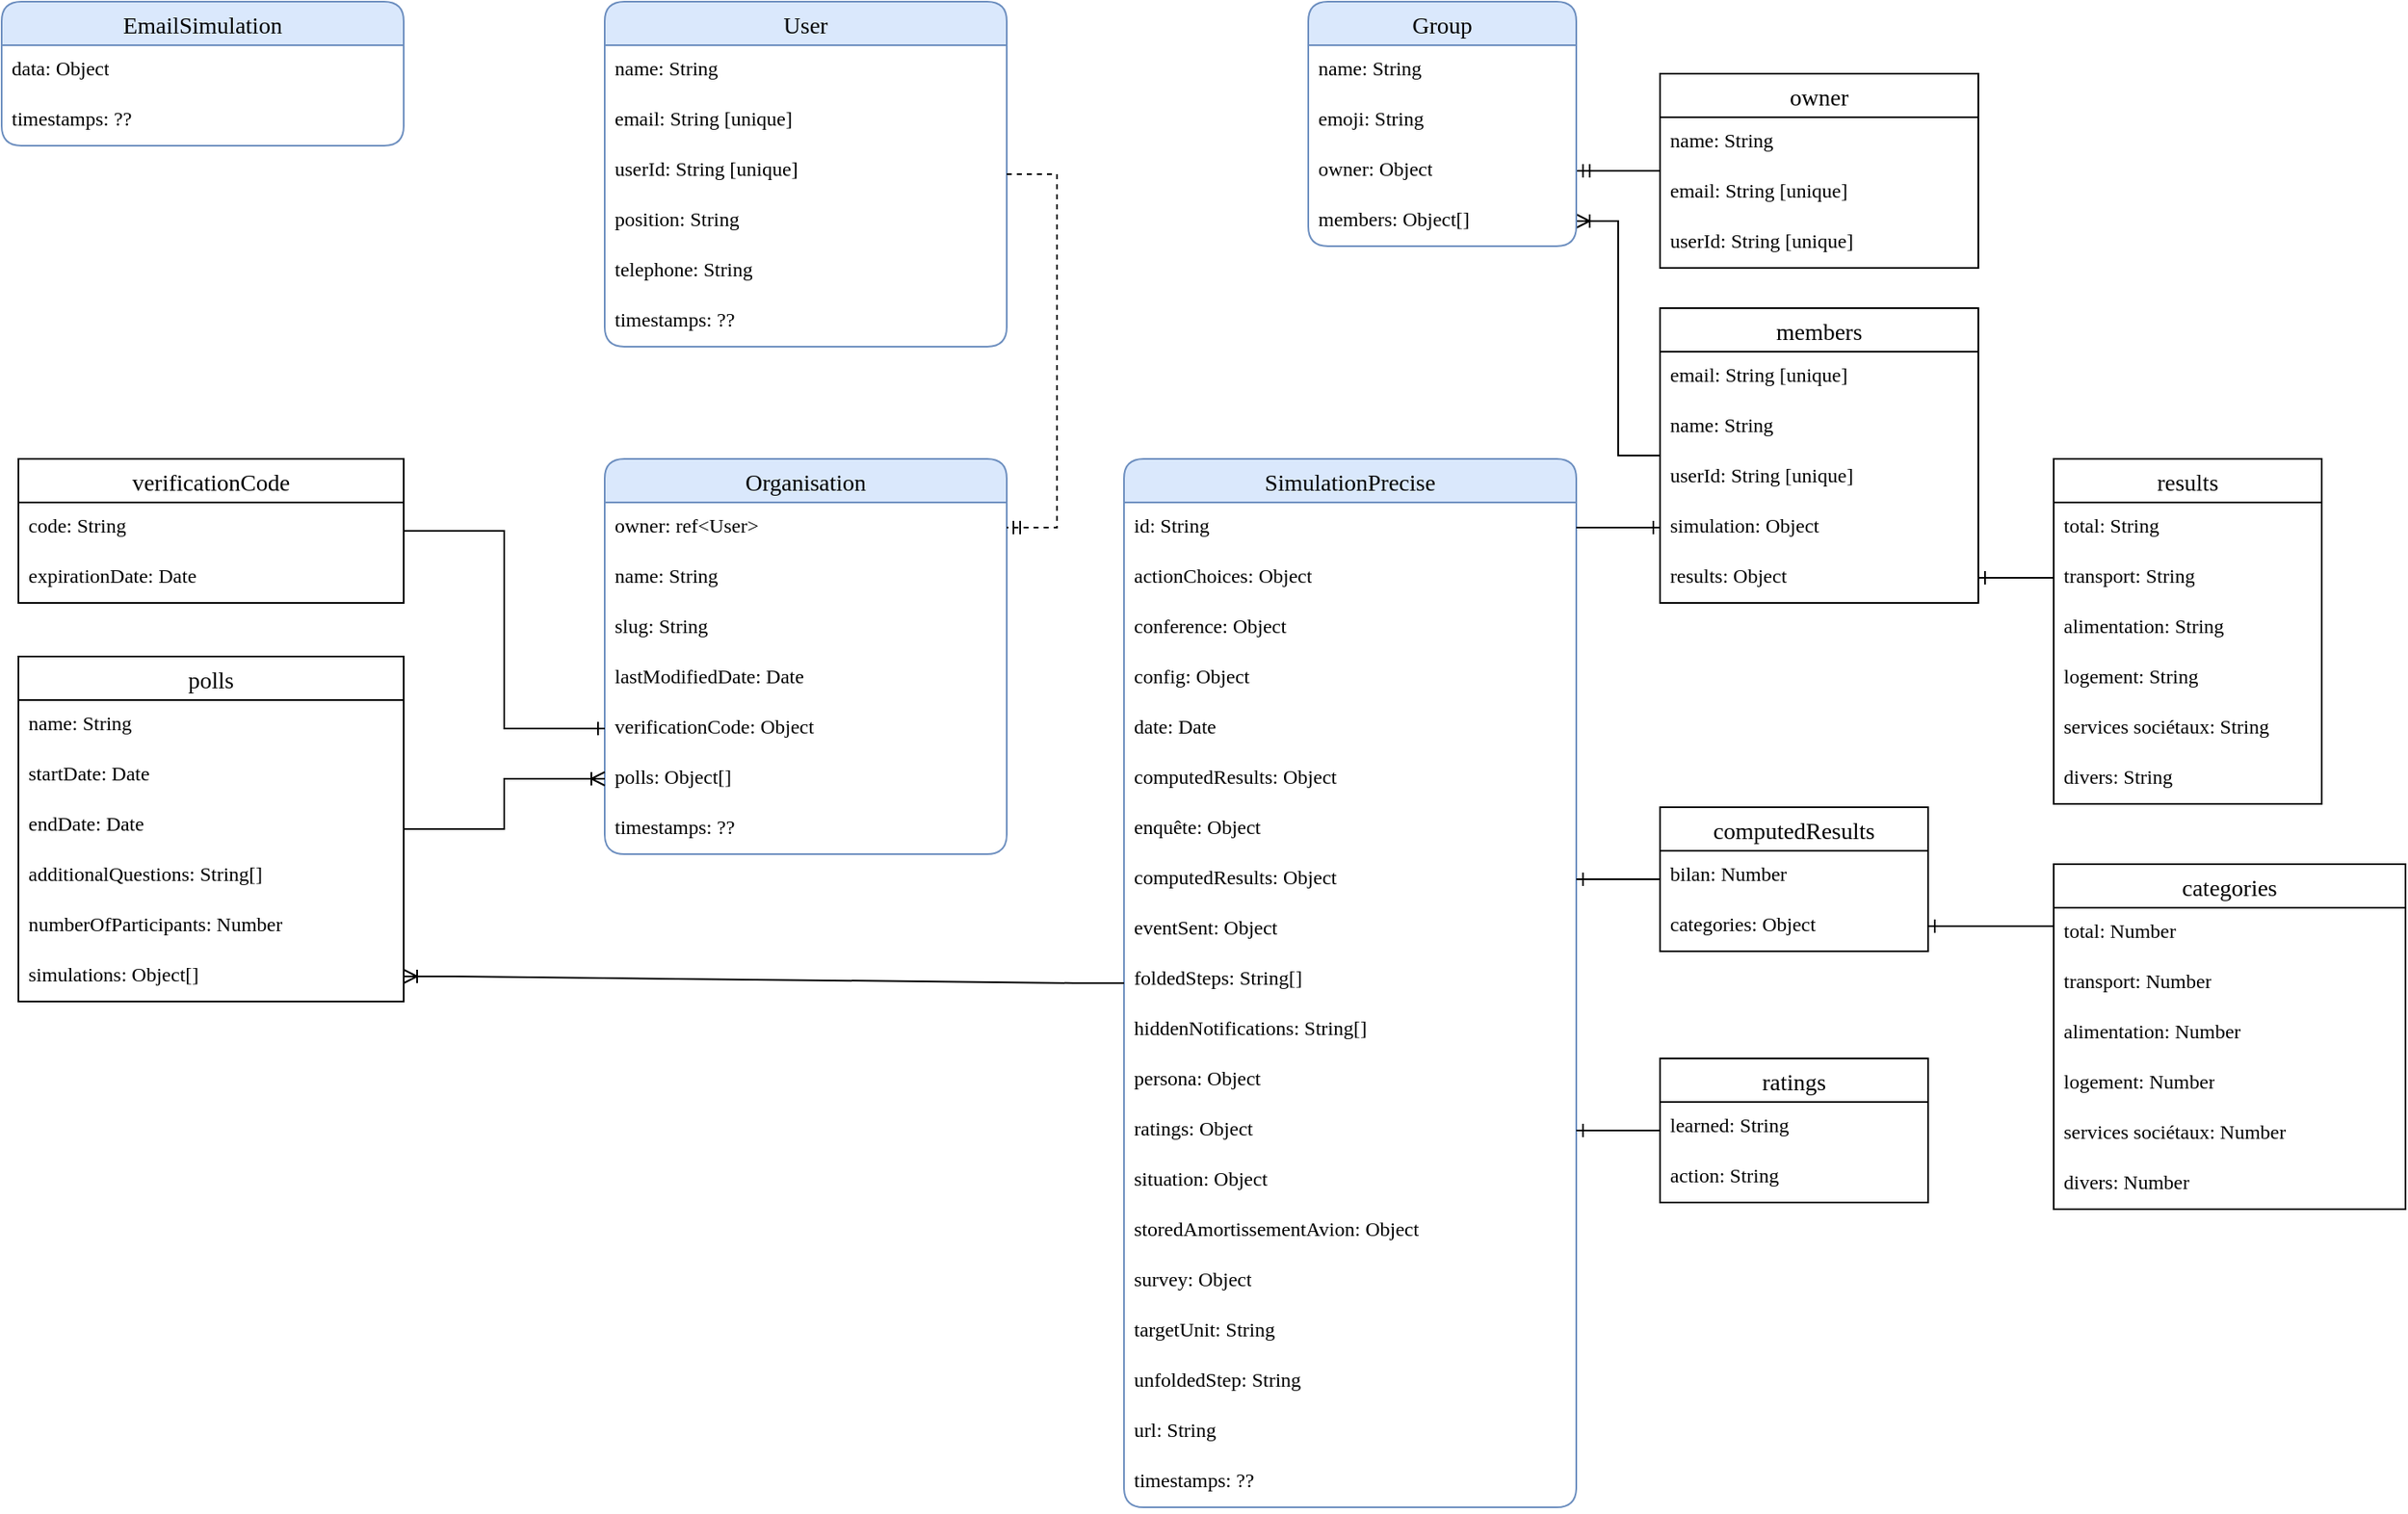 <mxfile version="22.1.18" type="github" pages="2">
  <diagram name="Actuel (parcours-orga)" id="E2e8UK9USBXzSFR0XxvL">
    <mxGraphModel dx="2864" dy="1289" grid="1" gridSize="10" guides="1" tooltips="1" connect="1" arrows="1" fold="1" page="1" pageScale="1" pageWidth="827" pageHeight="1169" math="0" shadow="0">
      <root>
        <mxCell id="0" />
        <mxCell id="1" parent="0" />
        <mxCell id="QZBpqfVKkdBwkF0B8BKG-8" value="owner" style="swimlane;fontStyle=0;childLayout=stackLayout;horizontal=1;startSize=26;horizontalStack=0;resizeParent=1;resizeParentMax=0;resizeLast=0;collapsible=1;marginBottom=0;align=center;fontSize=14;fontFamily=Garamond;" parent="1" vertex="1">
          <mxGeometry x="250" y="288" width="190" height="116" as="geometry" />
        </mxCell>
        <mxCell id="QZBpqfVKkdBwkF0B8BKG-10" value="name: String" style="text;strokeColor=none;fillColor=none;spacingLeft=4;spacingRight=4;overflow=hidden;rotatable=0;points=[[0,0.5],[1,0.5]];portConstraint=eastwest;fontSize=12;whiteSpace=wrap;html=1;fontFamily=Garamond;" parent="QZBpqfVKkdBwkF0B8BKG-8" vertex="1">
          <mxGeometry y="26" width="190" height="30" as="geometry" />
        </mxCell>
        <mxCell id="QZBpqfVKkdBwkF0B8BKG-11" value="email: String [unique]" style="text;strokeColor=none;fillColor=none;spacingLeft=4;spacingRight=4;overflow=hidden;rotatable=0;points=[[0,0.5],[1,0.5]];portConstraint=eastwest;fontSize=12;whiteSpace=wrap;html=1;fontFamily=Garamond;" parent="QZBpqfVKkdBwkF0B8BKG-8" vertex="1">
          <mxGeometry y="56" width="190" height="30" as="geometry" />
        </mxCell>
        <mxCell id="yZqnUWEz8lxgjuMiZNH8-3" value="userId: String [unique]" style="text;strokeColor=none;fillColor=none;spacingLeft=4;spacingRight=4;overflow=hidden;rotatable=0;points=[[0,0.5],[1,0.5]];portConstraint=eastwest;fontSize=12;whiteSpace=wrap;html=1;fontFamily=Garamond;" vertex="1" parent="QZBpqfVKkdBwkF0B8BKG-8">
          <mxGeometry y="86" width="190" height="30" as="geometry" />
        </mxCell>
        <mxCell id="yZqnUWEz8lxgjuMiZNH8-5" value="" style="fontSize=12;html=1;endArrow=ERmandOne;rounded=0;entryX=1;entryY=0.5;entryDx=0;entryDy=0;edgeStyle=elbowEdgeStyle;fontFamily=Garamond;" edge="1" parent="1" source="QZBpqfVKkdBwkF0B8BKG-8" target="yZqnUWEz8lxgjuMiZNH8-15">
          <mxGeometry width="100" height="100" relative="1" as="geometry">
            <mxPoint x="360" y="550" as="sourcePoint" />
            <mxPoint x="300" y="437.5" as="targetPoint" />
          </mxGeometry>
        </mxCell>
        <mxCell id="yZqnUWEz8lxgjuMiZNH8-6" value="members" style="swimlane;fontStyle=0;childLayout=stackLayout;horizontal=1;startSize=26;horizontalStack=0;resizeParent=1;resizeParentMax=0;resizeLast=0;collapsible=1;marginBottom=0;align=center;fontSize=14;fontFamily=Garamond;" vertex="1" parent="1">
          <mxGeometry x="250" y="428" width="190" height="176" as="geometry" />
        </mxCell>
        <mxCell id="yZqnUWEz8lxgjuMiZNH8-8" value="email: String [unique]" style="text;strokeColor=none;fillColor=none;spacingLeft=4;spacingRight=4;overflow=hidden;rotatable=0;points=[[0,0.5],[1,0.5]];portConstraint=eastwest;fontSize=12;whiteSpace=wrap;html=1;fontFamily=Garamond;" vertex="1" parent="yZqnUWEz8lxgjuMiZNH8-6">
          <mxGeometry y="26" width="190" height="30" as="geometry" />
        </mxCell>
        <mxCell id="yZqnUWEz8lxgjuMiZNH8-7" value="name: String" style="text;strokeColor=none;fillColor=none;spacingLeft=4;spacingRight=4;overflow=hidden;rotatable=0;points=[[0,0.5],[1,0.5]];portConstraint=eastwest;fontSize=12;whiteSpace=wrap;html=1;fontFamily=Garamond;" vertex="1" parent="yZqnUWEz8lxgjuMiZNH8-6">
          <mxGeometry y="56" width="190" height="30" as="geometry" />
        </mxCell>
        <mxCell id="yZqnUWEz8lxgjuMiZNH8-9" value="userId: String [unique]" style="text;strokeColor=none;fillColor=none;spacingLeft=4;spacingRight=4;overflow=hidden;rotatable=0;points=[[0,0.5],[1,0.5]];portConstraint=eastwest;fontSize=12;whiteSpace=wrap;html=1;fontFamily=Garamond;" vertex="1" parent="yZqnUWEz8lxgjuMiZNH8-6">
          <mxGeometry y="86" width="190" height="30" as="geometry" />
        </mxCell>
        <mxCell id="yZqnUWEz8lxgjuMiZNH8-11" value="simulation: Object" style="text;strokeColor=none;fillColor=none;spacingLeft=4;spacingRight=4;overflow=hidden;rotatable=0;points=[[0,0.5],[1,0.5]];portConstraint=eastwest;fontSize=12;whiteSpace=wrap;html=1;fontFamily=Garamond;" vertex="1" parent="yZqnUWEz8lxgjuMiZNH8-6">
          <mxGeometry y="116" width="190" height="30" as="geometry" />
        </mxCell>
        <mxCell id="yZqnUWEz8lxgjuMiZNH8-10" value="results: Object" style="text;strokeColor=none;fillColor=none;spacingLeft=4;spacingRight=4;overflow=hidden;rotatable=0;points=[[0,0.5],[1,0.5]];portConstraint=eastwest;fontSize=12;whiteSpace=wrap;html=1;fontFamily=Garamond;" vertex="1" parent="yZqnUWEz8lxgjuMiZNH8-6">
          <mxGeometry y="146" width="190" height="30" as="geometry" />
        </mxCell>
        <mxCell id="yZqnUWEz8lxgjuMiZNH8-12" value="" style="fontSize=12;html=1;endArrow=ERoneToMany;rounded=0;edgeStyle=elbowEdgeStyle;fontFamily=Garamond;" edge="1" parent="1" source="yZqnUWEz8lxgjuMiZNH8-6" target="yZqnUWEz8lxgjuMiZNH8-16">
          <mxGeometry width="100" height="100" relative="1" as="geometry">
            <mxPoint x="360" y="550" as="sourcePoint" />
            <mxPoint x="300" y="390" as="targetPoint" />
          </mxGeometry>
        </mxCell>
        <mxCell id="yZqnUWEz8lxgjuMiZNH8-13" value="Group" style="swimlane;fontStyle=0;childLayout=stackLayout;horizontal=1;startSize=26;horizontalStack=0;resizeParent=1;resizeParentMax=0;resizeLast=0;collapsible=1;marginBottom=0;align=center;fontSize=14;fillColor=#dae8fc;strokeColor=#6c8ebf;rounded=1;glass=0;shadow=0;fontFamily=Garamond;" vertex="1" parent="1">
          <mxGeometry x="40" y="245" width="160" height="146" as="geometry" />
        </mxCell>
        <mxCell id="yZqnUWEz8lxgjuMiZNH8-14" value="name: String" style="text;strokeColor=none;fillColor=none;spacingLeft=4;spacingRight=4;overflow=hidden;rotatable=0;points=[[0,0.5],[1,0.5]];portConstraint=eastwest;fontSize=12;whiteSpace=wrap;html=1;fontFamily=Garamond;" vertex="1" parent="yZqnUWEz8lxgjuMiZNH8-13">
          <mxGeometry y="26" width="160" height="30" as="geometry" />
        </mxCell>
        <mxCell id="yZqnUWEz8lxgjuMiZNH8-17" value="emoji: String" style="text;strokeColor=none;fillColor=none;spacingLeft=4;spacingRight=4;overflow=hidden;rotatable=0;points=[[0,0.5],[1,0.5]];portConstraint=eastwest;fontSize=12;whiteSpace=wrap;html=1;fontFamily=Garamond;" vertex="1" parent="yZqnUWEz8lxgjuMiZNH8-13">
          <mxGeometry y="56" width="160" height="30" as="geometry" />
        </mxCell>
        <mxCell id="yZqnUWEz8lxgjuMiZNH8-15" value="owner: Object" style="text;strokeColor=none;fillColor=none;spacingLeft=4;spacingRight=4;overflow=hidden;rotatable=0;points=[[0,0.5],[1,0.5]];portConstraint=eastwest;fontSize=12;whiteSpace=wrap;html=1;fontFamily=Garamond;" vertex="1" parent="yZqnUWEz8lxgjuMiZNH8-13">
          <mxGeometry y="86" width="160" height="30" as="geometry" />
        </mxCell>
        <mxCell id="yZqnUWEz8lxgjuMiZNH8-16" value="members: Object[]" style="text;strokeColor=none;fillColor=none;spacingLeft=4;spacingRight=4;overflow=hidden;rotatable=0;points=[[0,0.5],[1,0.5]];portConstraint=eastwest;fontSize=12;whiteSpace=wrap;html=1;fontFamily=Garamond;" vertex="1" parent="yZqnUWEz8lxgjuMiZNH8-13">
          <mxGeometry y="116" width="160" height="30" as="geometry" />
        </mxCell>
        <mxCell id="yZqnUWEz8lxgjuMiZNH8-18" value="results" style="swimlane;fontStyle=0;childLayout=stackLayout;horizontal=1;startSize=26;horizontalStack=0;resizeParent=1;resizeParentMax=0;resizeLast=0;collapsible=1;marginBottom=0;align=center;fontSize=14;fontFamily=Garamond;" vertex="1" parent="1">
          <mxGeometry x="485" y="518" width="160" height="206" as="geometry">
            <mxRectangle x="480" y="460" width="80" height="30" as="alternateBounds" />
          </mxGeometry>
        </mxCell>
        <mxCell id="yZqnUWEz8lxgjuMiZNH8-19" value="total: String" style="text;strokeColor=none;fillColor=none;spacingLeft=4;spacingRight=4;overflow=hidden;rotatable=0;points=[[0,0.5],[1,0.5]];portConstraint=eastwest;fontSize=12;whiteSpace=wrap;html=1;fontFamily=Garamond;" vertex="1" parent="yZqnUWEz8lxgjuMiZNH8-18">
          <mxGeometry y="26" width="160" height="30" as="geometry" />
        </mxCell>
        <mxCell id="yZqnUWEz8lxgjuMiZNH8-20" value="transport: String" style="text;strokeColor=none;fillColor=none;spacingLeft=4;spacingRight=4;overflow=hidden;rotatable=0;points=[[0,0.5],[1,0.5]];portConstraint=eastwest;fontSize=12;whiteSpace=wrap;html=1;fontFamily=Garamond;" vertex="1" parent="yZqnUWEz8lxgjuMiZNH8-18">
          <mxGeometry y="56" width="160" height="30" as="geometry" />
        </mxCell>
        <mxCell id="yZqnUWEz8lxgjuMiZNH8-21" value="alimentation: String" style="text;strokeColor=none;fillColor=none;spacingLeft=4;spacingRight=4;overflow=hidden;rotatable=0;points=[[0,0.5],[1,0.5]];portConstraint=eastwest;fontSize=12;whiteSpace=wrap;html=1;fontFamily=Garamond;" vertex="1" parent="yZqnUWEz8lxgjuMiZNH8-18">
          <mxGeometry y="86" width="160" height="30" as="geometry" />
        </mxCell>
        <mxCell id="yZqnUWEz8lxgjuMiZNH8-22" value="logement: String" style="text;strokeColor=none;fillColor=none;spacingLeft=4;spacingRight=4;overflow=hidden;rotatable=0;points=[[0,0.5],[1,0.5]];portConstraint=eastwest;fontSize=12;whiteSpace=wrap;html=1;fontFamily=Garamond;" vertex="1" parent="yZqnUWEz8lxgjuMiZNH8-18">
          <mxGeometry y="116" width="160" height="30" as="geometry" />
        </mxCell>
        <mxCell id="yZqnUWEz8lxgjuMiZNH8-23" value="services sociétaux: String" style="text;strokeColor=none;fillColor=none;spacingLeft=4;spacingRight=4;overflow=hidden;rotatable=0;points=[[0,0.5],[1,0.5]];portConstraint=eastwest;fontSize=12;whiteSpace=wrap;html=1;fontFamily=Garamond;" vertex="1" parent="yZqnUWEz8lxgjuMiZNH8-18">
          <mxGeometry y="146" width="160" height="30" as="geometry" />
        </mxCell>
        <mxCell id="yZqnUWEz8lxgjuMiZNH8-24" value="divers: String" style="text;strokeColor=none;fillColor=none;spacingLeft=4;spacingRight=4;overflow=hidden;rotatable=0;points=[[0,0.5],[1,0.5]];portConstraint=eastwest;fontSize=12;whiteSpace=wrap;html=1;fontFamily=Garamond;" vertex="1" parent="yZqnUWEz8lxgjuMiZNH8-18">
          <mxGeometry y="176" width="160" height="30" as="geometry" />
        </mxCell>
        <mxCell id="yZqnUWEz8lxgjuMiZNH8-26" value="" style="edgeStyle=elbowEdgeStyle;fontSize=12;html=1;endArrow=ERone;endFill=1;rounded=0;fontFamily=Garamond;elbow=vertical;" edge="1" parent="1" source="yZqnUWEz8lxgjuMiZNH8-18" target="yZqnUWEz8lxgjuMiZNH8-10">
          <mxGeometry width="100" height="100" relative="1" as="geometry">
            <mxPoint x="420" y="600" as="sourcePoint" />
            <mxPoint x="520" y="500" as="targetPoint" />
          </mxGeometry>
        </mxCell>
        <mxCell id="yZqnUWEz8lxgjuMiZNH8-27" value="SimulationPrecise" style="swimlane;fontStyle=0;childLayout=stackLayout;horizontal=1;startSize=26;horizontalStack=0;resizeParent=1;resizeParentMax=0;resizeLast=0;collapsible=1;marginBottom=0;align=center;fontSize=14;fillColor=#dae8fc;strokeColor=#6c8ebf;rounded=1;glass=0;shadow=0;fontFamily=Garamond;" vertex="1" parent="1">
          <mxGeometry x="-70" y="518" width="270" height="626" as="geometry" />
        </mxCell>
        <mxCell id="yZqnUWEz8lxgjuMiZNH8-28" value="&lt;div&gt;id: String&lt;/div&gt;&lt;br&gt;" style="text;strokeColor=none;fillColor=none;spacingLeft=4;spacingRight=4;overflow=hidden;rotatable=0;points=[[0,0.5],[1,0.5]];portConstraint=eastwest;fontSize=12;whiteSpace=wrap;html=1;fontFamily=Garamond;" vertex="1" parent="yZqnUWEz8lxgjuMiZNH8-27">
          <mxGeometry y="26" width="270" height="30" as="geometry" />
        </mxCell>
        <mxCell id="yZqnUWEz8lxgjuMiZNH8-29" value="actionChoices: Object" style="text;strokeColor=none;fillColor=none;spacingLeft=4;spacingRight=4;overflow=hidden;rotatable=0;points=[[0,0.5],[1,0.5]];portConstraint=eastwest;fontSize=12;whiteSpace=wrap;html=1;fontFamily=Garamond;" vertex="1" parent="yZqnUWEz8lxgjuMiZNH8-27">
          <mxGeometry y="56" width="270" height="30" as="geometry" />
        </mxCell>
        <mxCell id="yZqnUWEz8lxgjuMiZNH8-30" value="conference: Object" style="text;strokeColor=none;fillColor=none;spacingLeft=4;spacingRight=4;overflow=hidden;rotatable=0;points=[[0,0.5],[1,0.5]];portConstraint=eastwest;fontSize=12;whiteSpace=wrap;html=1;fontFamily=Garamond;" vertex="1" parent="yZqnUWEz8lxgjuMiZNH8-27">
          <mxGeometry y="86" width="270" height="30" as="geometry" />
        </mxCell>
        <mxCell id="yZqnUWEz8lxgjuMiZNH8-31" value="config: Object" style="text;strokeColor=none;fillColor=none;spacingLeft=4;spacingRight=4;overflow=hidden;rotatable=0;points=[[0,0.5],[1,0.5]];portConstraint=eastwest;fontSize=12;whiteSpace=wrap;html=1;fontFamily=Garamond;" vertex="1" parent="yZqnUWEz8lxgjuMiZNH8-27">
          <mxGeometry y="116" width="270" height="30" as="geometry" />
        </mxCell>
        <mxCell id="yZqnUWEz8lxgjuMiZNH8-40" value="date: Date" style="text;strokeColor=none;fillColor=none;spacingLeft=4;spacingRight=4;overflow=hidden;rotatable=0;points=[[0,0.5],[1,0.5]];portConstraint=eastwest;fontSize=12;whiteSpace=wrap;html=1;fontFamily=Garamond;" vertex="1" parent="yZqnUWEz8lxgjuMiZNH8-27">
          <mxGeometry y="146" width="270" height="30" as="geometry" />
        </mxCell>
        <mxCell id="yZqnUWEz8lxgjuMiZNH8-56" value="computedResults: Object" style="text;strokeColor=none;fillColor=none;spacingLeft=4;spacingRight=4;overflow=hidden;rotatable=0;points=[[0,0.5],[1,0.5]];portConstraint=eastwest;fontSize=12;whiteSpace=wrap;html=1;fontFamily=Garamond;" vertex="1" parent="yZqnUWEz8lxgjuMiZNH8-27">
          <mxGeometry y="176" width="270" height="30" as="geometry" />
        </mxCell>
        <mxCell id="yZqnUWEz8lxgjuMiZNH8-39" value="enquête: Object" style="text;strokeColor=none;fillColor=none;spacingLeft=4;spacingRight=4;overflow=hidden;rotatable=0;points=[[0,0.5],[1,0.5]];portConstraint=eastwest;fontSize=12;whiteSpace=wrap;html=1;fontFamily=Garamond;" vertex="1" parent="yZqnUWEz8lxgjuMiZNH8-27">
          <mxGeometry y="206" width="270" height="30" as="geometry" />
        </mxCell>
        <mxCell id="yZqnUWEz8lxgjuMiZNH8-74" value="computedResults: Object" style="text;strokeColor=none;fillColor=none;spacingLeft=4;spacingRight=4;overflow=hidden;rotatable=0;points=[[0,0.5],[1,0.5]];portConstraint=eastwest;fontSize=12;whiteSpace=wrap;html=1;fontFamily=Garamond;" vertex="1" parent="yZqnUWEz8lxgjuMiZNH8-27">
          <mxGeometry y="236" width="270" height="30" as="geometry" />
        </mxCell>
        <mxCell id="yZqnUWEz8lxgjuMiZNH8-38" value="eventSent: Object" style="text;strokeColor=none;fillColor=none;spacingLeft=4;spacingRight=4;overflow=hidden;rotatable=0;points=[[0,0.5],[1,0.5]];portConstraint=eastwest;fontSize=12;whiteSpace=wrap;html=1;fontFamily=Garamond;" vertex="1" parent="yZqnUWEz8lxgjuMiZNH8-27">
          <mxGeometry y="266" width="270" height="30" as="geometry" />
        </mxCell>
        <mxCell id="yZqnUWEz8lxgjuMiZNH8-37" value="foldedSteps: String[]" style="text;strokeColor=none;fillColor=none;spacingLeft=4;spacingRight=4;overflow=hidden;rotatable=0;points=[[0,0.5],[1,0.5]];portConstraint=eastwest;fontSize=12;whiteSpace=wrap;html=1;fontFamily=Garamond;" vertex="1" parent="yZqnUWEz8lxgjuMiZNH8-27">
          <mxGeometry y="296" width="270" height="30" as="geometry" />
        </mxCell>
        <mxCell id="yZqnUWEz8lxgjuMiZNH8-36" value="hiddenNotifications: String[]" style="text;strokeColor=none;fillColor=none;spacingLeft=4;spacingRight=4;overflow=hidden;rotatable=0;points=[[0,0.5],[1,0.5]];portConstraint=eastwest;fontSize=12;whiteSpace=wrap;html=1;fontFamily=Garamond;" vertex="1" parent="yZqnUWEz8lxgjuMiZNH8-27">
          <mxGeometry y="326" width="270" height="30" as="geometry" />
        </mxCell>
        <mxCell id="yZqnUWEz8lxgjuMiZNH8-35" value="persona: Object" style="text;strokeColor=none;fillColor=none;spacingLeft=4;spacingRight=4;overflow=hidden;rotatable=0;points=[[0,0.5],[1,0.5]];portConstraint=eastwest;fontSize=12;whiteSpace=wrap;html=1;fontFamily=Garamond;" vertex="1" parent="yZqnUWEz8lxgjuMiZNH8-27">
          <mxGeometry y="356" width="270" height="30" as="geometry" />
        </mxCell>
        <mxCell id="yZqnUWEz8lxgjuMiZNH8-34" value="ratings: Object" style="text;strokeColor=none;fillColor=none;spacingLeft=4;spacingRight=4;overflow=hidden;rotatable=0;points=[[0,0.5],[1,0.5]];portConstraint=eastwest;fontSize=12;whiteSpace=wrap;html=1;fontFamily=Garamond;" vertex="1" parent="yZqnUWEz8lxgjuMiZNH8-27">
          <mxGeometry y="386" width="270" height="30" as="geometry" />
        </mxCell>
        <mxCell id="yZqnUWEz8lxgjuMiZNH8-33" value="situation: Object" style="text;strokeColor=none;fillColor=none;spacingLeft=4;spacingRight=4;overflow=hidden;rotatable=0;points=[[0,0.5],[1,0.5]];portConstraint=eastwest;fontSize=12;whiteSpace=wrap;html=1;fontFamily=Garamond;" vertex="1" parent="yZqnUWEz8lxgjuMiZNH8-27">
          <mxGeometry y="416" width="270" height="30" as="geometry" />
        </mxCell>
        <mxCell id="yZqnUWEz8lxgjuMiZNH8-32" value="storedAmortissementAvion: Object" style="text;strokeColor=none;fillColor=none;spacingLeft=4;spacingRight=4;overflow=hidden;rotatable=0;points=[[0,0.5],[1,0.5]];portConstraint=eastwest;fontSize=12;whiteSpace=wrap;html=1;fontFamily=Garamond;" vertex="1" parent="yZqnUWEz8lxgjuMiZNH8-27">
          <mxGeometry y="446" width="270" height="30" as="geometry" />
        </mxCell>
        <mxCell id="yZqnUWEz8lxgjuMiZNH8-42" value="survey: Object" style="text;strokeColor=none;fillColor=none;spacingLeft=4;spacingRight=4;overflow=hidden;rotatable=0;points=[[0,0.5],[1,0.5]];portConstraint=eastwest;fontSize=12;whiteSpace=wrap;html=1;fontFamily=Garamond;" vertex="1" parent="yZqnUWEz8lxgjuMiZNH8-27">
          <mxGeometry y="476" width="270" height="30" as="geometry" />
        </mxCell>
        <mxCell id="yZqnUWEz8lxgjuMiZNH8-41" value="targetUnit: String" style="text;strokeColor=none;fillColor=none;spacingLeft=4;spacingRight=4;overflow=hidden;rotatable=0;points=[[0,0.5],[1,0.5]];portConstraint=eastwest;fontSize=12;whiteSpace=wrap;html=1;fontFamily=Garamond;" vertex="1" parent="yZqnUWEz8lxgjuMiZNH8-27">
          <mxGeometry y="506" width="270" height="30" as="geometry" />
        </mxCell>
        <mxCell id="yZqnUWEz8lxgjuMiZNH8-44" value="unfoldedStep: String" style="text;strokeColor=none;fillColor=none;spacingLeft=4;spacingRight=4;overflow=hidden;rotatable=0;points=[[0,0.5],[1,0.5]];portConstraint=eastwest;fontSize=12;whiteSpace=wrap;html=1;fontFamily=Garamond;" vertex="1" parent="yZqnUWEz8lxgjuMiZNH8-27">
          <mxGeometry y="536" width="270" height="30" as="geometry" />
        </mxCell>
        <mxCell id="yZqnUWEz8lxgjuMiZNH8-43" value="url: String" style="text;strokeColor=none;fillColor=none;spacingLeft=4;spacingRight=4;overflow=hidden;rotatable=0;points=[[0,0.5],[1,0.5]];portConstraint=eastwest;fontSize=12;whiteSpace=wrap;html=1;fontFamily=Garamond;" vertex="1" parent="yZqnUWEz8lxgjuMiZNH8-27">
          <mxGeometry y="566" width="270" height="30" as="geometry" />
        </mxCell>
        <mxCell id="yZqnUWEz8lxgjuMiZNH8-45" value="timestamps: ??" style="text;strokeColor=none;fillColor=none;spacingLeft=4;spacingRight=4;overflow=hidden;rotatable=0;points=[[0,0.5],[1,0.5]];portConstraint=eastwest;fontSize=12;whiteSpace=wrap;html=1;fontFamily=Garamond;" vertex="1" parent="yZqnUWEz8lxgjuMiZNH8-27">
          <mxGeometry y="596" width="270" height="30" as="geometry" />
        </mxCell>
        <mxCell id="yZqnUWEz8lxgjuMiZNH8-47" value="" style="edgeStyle=elbowEdgeStyle;fontSize=12;html=1;endArrow=ERone;endFill=1;rounded=0;elbow=vertical;" edge="1" parent="1" source="yZqnUWEz8lxgjuMiZNH8-27" target="yZqnUWEz8lxgjuMiZNH8-11">
          <mxGeometry width="100" height="100" relative="1" as="geometry">
            <mxPoint x="364" y="780" as="sourcePoint" />
            <mxPoint x="464" y="680" as="targetPoint" />
          </mxGeometry>
        </mxCell>
        <mxCell id="yZqnUWEz8lxgjuMiZNH8-48" value="ratings" style="swimlane;fontStyle=0;childLayout=stackLayout;horizontal=1;startSize=26;horizontalStack=0;resizeParent=1;resizeParentMax=0;resizeLast=0;collapsible=1;marginBottom=0;align=center;fontSize=14;fontFamily=Garamond;" vertex="1" parent="1">
          <mxGeometry x="250" y="876" width="160" height="86" as="geometry">
            <mxRectangle x="480" y="460" width="80" height="30" as="alternateBounds" />
          </mxGeometry>
        </mxCell>
        <mxCell id="yZqnUWEz8lxgjuMiZNH8-49" value="learned: String" style="text;strokeColor=none;fillColor=none;spacingLeft=4;spacingRight=4;overflow=hidden;rotatable=0;points=[[0,0.5],[1,0.5]];portConstraint=eastwest;fontSize=12;whiteSpace=wrap;html=1;fontFamily=Garamond;" vertex="1" parent="yZqnUWEz8lxgjuMiZNH8-48">
          <mxGeometry y="26" width="160" height="30" as="geometry" />
        </mxCell>
        <mxCell id="yZqnUWEz8lxgjuMiZNH8-50" value="action: String" style="text;strokeColor=none;fillColor=none;spacingLeft=4;spacingRight=4;overflow=hidden;rotatable=0;points=[[0,0.5],[1,0.5]];portConstraint=eastwest;fontSize=12;whiteSpace=wrap;html=1;fontFamily=Garamond;" vertex="1" parent="yZqnUWEz8lxgjuMiZNH8-48">
          <mxGeometry y="56" width="160" height="30" as="geometry" />
        </mxCell>
        <mxCell id="yZqnUWEz8lxgjuMiZNH8-55" value="" style="edgeStyle=elbowEdgeStyle;fontSize=12;html=1;endArrow=ERone;endFill=1;rounded=0;" edge="1" parent="1" source="yZqnUWEz8lxgjuMiZNH8-48" target="yZqnUWEz8lxgjuMiZNH8-34">
          <mxGeometry width="100" height="100" relative="1" as="geometry">
            <mxPoint x="210" y="863" as="sourcePoint" />
            <mxPoint x="290" y="601" as="targetPoint" />
          </mxGeometry>
        </mxCell>
        <mxCell id="yZqnUWEz8lxgjuMiZNH8-57" value="computedResults" style="swimlane;fontStyle=0;childLayout=stackLayout;horizontal=1;startSize=26;horizontalStack=0;resizeParent=1;resizeParentMax=0;resizeLast=0;collapsible=1;marginBottom=0;align=center;fontSize=14;fontFamily=Garamond;" vertex="1" parent="1">
          <mxGeometry x="250" y="726" width="160" height="86" as="geometry">
            <mxRectangle x="480" y="460" width="80" height="30" as="alternateBounds" />
          </mxGeometry>
        </mxCell>
        <mxCell id="yZqnUWEz8lxgjuMiZNH8-58" value="bilan: Number" style="text;strokeColor=none;fillColor=none;spacingLeft=4;spacingRight=4;overflow=hidden;rotatable=0;points=[[0,0.5],[1,0.5]];portConstraint=eastwest;fontSize=12;whiteSpace=wrap;html=1;fontFamily=Garamond;" vertex="1" parent="yZqnUWEz8lxgjuMiZNH8-57">
          <mxGeometry y="26" width="160" height="30" as="geometry" />
        </mxCell>
        <mxCell id="yZqnUWEz8lxgjuMiZNH8-59" value="categories: Object" style="text;strokeColor=none;fillColor=none;spacingLeft=4;spacingRight=4;overflow=hidden;rotatable=0;points=[[0,0.5],[1,0.5]];portConstraint=eastwest;fontSize=12;whiteSpace=wrap;html=1;fontFamily=Garamond;" vertex="1" parent="yZqnUWEz8lxgjuMiZNH8-57">
          <mxGeometry y="56" width="160" height="30" as="geometry" />
        </mxCell>
        <mxCell id="yZqnUWEz8lxgjuMiZNH8-64" value="categories" style="swimlane;fontStyle=0;childLayout=stackLayout;horizontal=1;startSize=26;horizontalStack=0;resizeParent=1;resizeParentMax=0;resizeLast=0;collapsible=1;marginBottom=0;align=center;fontSize=14;fontFamily=Garamond;" vertex="1" parent="1">
          <mxGeometry x="485" y="760" width="210" height="206" as="geometry">
            <mxRectangle x="480" y="460" width="80" height="30" as="alternateBounds" />
          </mxGeometry>
        </mxCell>
        <mxCell id="yZqnUWEz8lxgjuMiZNH8-65" value="total: Number" style="text;strokeColor=none;fillColor=none;spacingLeft=4;spacingRight=4;overflow=hidden;rotatable=0;points=[[0,0.5],[1,0.5]];portConstraint=eastwest;fontSize=12;whiteSpace=wrap;html=1;fontFamily=Garamond;" vertex="1" parent="yZqnUWEz8lxgjuMiZNH8-64">
          <mxGeometry y="26" width="210" height="30" as="geometry" />
        </mxCell>
        <mxCell id="yZqnUWEz8lxgjuMiZNH8-66" value="transport: Number" style="text;strokeColor=none;fillColor=none;spacingLeft=4;spacingRight=4;overflow=hidden;rotatable=0;points=[[0,0.5],[1,0.5]];portConstraint=eastwest;fontSize=12;whiteSpace=wrap;html=1;fontFamily=Garamond;" vertex="1" parent="yZqnUWEz8lxgjuMiZNH8-64">
          <mxGeometry y="56" width="210" height="30" as="geometry" />
        </mxCell>
        <mxCell id="yZqnUWEz8lxgjuMiZNH8-67" value="alimentation: Number" style="text;strokeColor=none;fillColor=none;spacingLeft=4;spacingRight=4;overflow=hidden;rotatable=0;points=[[0,0.5],[1,0.5]];portConstraint=eastwest;fontSize=12;whiteSpace=wrap;html=1;fontFamily=Garamond;" vertex="1" parent="yZqnUWEz8lxgjuMiZNH8-64">
          <mxGeometry y="86" width="210" height="30" as="geometry" />
        </mxCell>
        <mxCell id="yZqnUWEz8lxgjuMiZNH8-68" value="logement: Number" style="text;strokeColor=none;fillColor=none;spacingLeft=4;spacingRight=4;overflow=hidden;rotatable=0;points=[[0,0.5],[1,0.5]];portConstraint=eastwest;fontSize=12;whiteSpace=wrap;html=1;fontFamily=Garamond;" vertex="1" parent="yZqnUWEz8lxgjuMiZNH8-64">
          <mxGeometry y="116" width="210" height="30" as="geometry" />
        </mxCell>
        <mxCell id="yZqnUWEz8lxgjuMiZNH8-69" value="services sociétaux: Number" style="text;strokeColor=none;fillColor=none;spacingLeft=4;spacingRight=4;overflow=hidden;rotatable=0;points=[[0,0.5],[1,0.5]];portConstraint=eastwest;fontSize=12;whiteSpace=wrap;html=1;fontFamily=Garamond;" vertex="1" parent="yZqnUWEz8lxgjuMiZNH8-64">
          <mxGeometry y="146" width="210" height="30" as="geometry" />
        </mxCell>
        <mxCell id="yZqnUWEz8lxgjuMiZNH8-70" value="divers: Number" style="text;strokeColor=none;fillColor=none;spacingLeft=4;spacingRight=4;overflow=hidden;rotatable=0;points=[[0,0.5],[1,0.5]];portConstraint=eastwest;fontSize=12;whiteSpace=wrap;html=1;fontFamily=Garamond;" vertex="1" parent="yZqnUWEz8lxgjuMiZNH8-64">
          <mxGeometry y="176" width="210" height="30" as="geometry" />
        </mxCell>
        <mxCell id="yZqnUWEz8lxgjuMiZNH8-71" value="" style="edgeStyle=elbowEdgeStyle;fontSize=12;html=1;endArrow=ERone;endFill=1;rounded=0;elbow=vertical;" edge="1" parent="1" source="yZqnUWEz8lxgjuMiZNH8-64" target="yZqnUWEz8lxgjuMiZNH8-59">
          <mxGeometry width="100" height="100" relative="1" as="geometry">
            <mxPoint x="280" y="921" as="sourcePoint" />
            <mxPoint x="210" y="951" as="targetPoint" />
          </mxGeometry>
        </mxCell>
        <mxCell id="yZqnUWEz8lxgjuMiZNH8-75" value="" style="edgeStyle=elbowEdgeStyle;fontSize=12;html=1;endArrow=ERone;endFill=1;rounded=0;" edge="1" parent="1" source="yZqnUWEz8lxgjuMiZNH8-57" target="yZqnUWEz8lxgjuMiZNH8-74">
          <mxGeometry width="100" height="100" relative="1" as="geometry">
            <mxPoint x="-130" y="694" as="sourcePoint" />
            <mxPoint x="-130" y="630" as="targetPoint" />
          </mxGeometry>
        </mxCell>
        <mxCell id="yZqnUWEz8lxgjuMiZNH8-76" value="Organisation" style="swimlane;fontStyle=0;childLayout=stackLayout;horizontal=1;startSize=26;horizontalStack=0;resizeParent=1;resizeParentMax=0;resizeLast=0;collapsible=1;marginBottom=0;align=center;fontSize=14;fillColor=#dae8fc;strokeColor=#6c8ebf;rounded=1;glass=0;shadow=0;fontFamily=Garamond;" vertex="1" parent="1">
          <mxGeometry x="-380" y="518" width="240" height="236" as="geometry" />
        </mxCell>
        <mxCell id="yZqnUWEz8lxgjuMiZNH8-77" value="owner: ref&amp;lt;User&amp;gt;" style="text;strokeColor=none;fillColor=none;spacingLeft=4;spacingRight=4;overflow=hidden;rotatable=0;points=[[0,0.5],[1,0.5]];portConstraint=eastwest;fontSize=12;whiteSpace=wrap;html=1;fontFamily=Garamond;" vertex="1" parent="yZqnUWEz8lxgjuMiZNH8-76">
          <mxGeometry y="26" width="240" height="30" as="geometry" />
        </mxCell>
        <mxCell id="yZqnUWEz8lxgjuMiZNH8-79" value="name: String" style="text;strokeColor=none;fillColor=none;spacingLeft=4;spacingRight=4;overflow=hidden;rotatable=0;points=[[0,0.5],[1,0.5]];portConstraint=eastwest;fontSize=12;whiteSpace=wrap;html=1;fontFamily=Garamond;" vertex="1" parent="yZqnUWEz8lxgjuMiZNH8-76">
          <mxGeometry y="56" width="240" height="30" as="geometry" />
        </mxCell>
        <mxCell id="yZqnUWEz8lxgjuMiZNH8-80" value="slug: String" style="text;strokeColor=none;fillColor=none;spacingLeft=4;spacingRight=4;overflow=hidden;rotatable=0;points=[[0,0.5],[1,0.5]];portConstraint=eastwest;fontSize=12;whiteSpace=wrap;html=1;fontFamily=Garamond;" vertex="1" parent="yZqnUWEz8lxgjuMiZNH8-76">
          <mxGeometry y="86" width="240" height="30" as="geometry" />
        </mxCell>
        <mxCell id="yZqnUWEz8lxgjuMiZNH8-81" value="lastModifiedDate: Date" style="text;strokeColor=none;fillColor=none;spacingLeft=4;spacingRight=4;overflow=hidden;rotatable=0;points=[[0,0.5],[1,0.5]];portConstraint=eastwest;fontSize=12;whiteSpace=wrap;html=1;fontFamily=Garamond;" vertex="1" parent="yZqnUWEz8lxgjuMiZNH8-76">
          <mxGeometry y="116" width="240" height="30" as="geometry" />
        </mxCell>
        <mxCell id="yZqnUWEz8lxgjuMiZNH8-82" value="verificationCode: Object" style="text;strokeColor=none;fillColor=none;spacingLeft=4;spacingRight=4;overflow=hidden;rotatable=0;points=[[0,0.5],[1,0.5]];portConstraint=eastwest;fontSize=12;whiteSpace=wrap;html=1;fontFamily=Garamond;" vertex="1" parent="yZqnUWEz8lxgjuMiZNH8-76">
          <mxGeometry y="146" width="240" height="30" as="geometry" />
        </mxCell>
        <mxCell id="yZqnUWEz8lxgjuMiZNH8-78" value="polls: Object[]" style="text;strokeColor=none;fillColor=none;spacingLeft=4;spacingRight=4;overflow=hidden;rotatable=0;points=[[0,0.5],[1,0.5]];portConstraint=eastwest;fontSize=12;whiteSpace=wrap;html=1;fontFamily=Garamond;" vertex="1" parent="yZqnUWEz8lxgjuMiZNH8-76">
          <mxGeometry y="176" width="240" height="30" as="geometry" />
        </mxCell>
        <mxCell id="yZqnUWEz8lxgjuMiZNH8-96" value="timestamps: ??" style="text;strokeColor=none;fillColor=none;spacingLeft=4;spacingRight=4;overflow=hidden;rotatable=0;points=[[0,0.5],[1,0.5]];portConstraint=eastwest;fontSize=12;whiteSpace=wrap;html=1;fontFamily=Garamond;" vertex="1" parent="yZqnUWEz8lxgjuMiZNH8-76">
          <mxGeometry y="206" width="240" height="30" as="geometry" />
        </mxCell>
        <mxCell id="yZqnUWEz8lxgjuMiZNH8-97" value="polls" style="swimlane;fontStyle=0;childLayout=stackLayout;horizontal=1;startSize=26;horizontalStack=0;resizeParent=1;resizeParentMax=0;resizeLast=0;collapsible=1;marginBottom=0;align=center;fontSize=14;fontFamily=Garamond;" vertex="1" parent="1">
          <mxGeometry x="-730" y="636" width="230" height="206" as="geometry" />
        </mxCell>
        <mxCell id="yZqnUWEz8lxgjuMiZNH8-102" value="name: String" style="text;strokeColor=none;fillColor=none;spacingLeft=4;spacingRight=4;overflow=hidden;rotatable=0;points=[[0,0.5],[1,0.5]];portConstraint=eastwest;fontSize=12;whiteSpace=wrap;html=1;fontFamily=Garamond;" vertex="1" parent="yZqnUWEz8lxgjuMiZNH8-97">
          <mxGeometry y="26" width="230" height="30" as="geometry" />
        </mxCell>
        <mxCell id="yZqnUWEz8lxgjuMiZNH8-99" value="startDate: Date" style="text;strokeColor=none;fillColor=none;spacingLeft=4;spacingRight=4;overflow=hidden;rotatable=0;points=[[0,0.5],[1,0.5]];portConstraint=eastwest;fontSize=12;whiteSpace=wrap;html=1;fontFamily=Garamond;" vertex="1" parent="yZqnUWEz8lxgjuMiZNH8-97">
          <mxGeometry y="56" width="230" height="30" as="geometry" />
        </mxCell>
        <mxCell id="yZqnUWEz8lxgjuMiZNH8-100" value="endDate: Date" style="text;strokeColor=none;fillColor=none;spacingLeft=4;spacingRight=4;overflow=hidden;rotatable=0;points=[[0,0.5],[1,0.5]];portConstraint=eastwest;fontSize=12;whiteSpace=wrap;html=1;fontFamily=Garamond;" vertex="1" parent="yZqnUWEz8lxgjuMiZNH8-97">
          <mxGeometry y="86" width="230" height="30" as="geometry" />
        </mxCell>
        <mxCell id="yZqnUWEz8lxgjuMiZNH8-101" value="additionalQuestions: String[]" style="text;strokeColor=none;fillColor=none;spacingLeft=4;spacingRight=4;overflow=hidden;rotatable=0;points=[[0,0.5],[1,0.5]];portConstraint=eastwest;fontSize=12;whiteSpace=wrap;html=1;fontFamily=Garamond;" vertex="1" parent="yZqnUWEz8lxgjuMiZNH8-97">
          <mxGeometry y="116" width="230" height="30" as="geometry" />
        </mxCell>
        <mxCell id="yZqnUWEz8lxgjuMiZNH8-103" value="numberOfParticipants: Number" style="text;strokeColor=none;fillColor=none;spacingLeft=4;spacingRight=4;overflow=hidden;rotatable=0;points=[[0,0.5],[1,0.5]];portConstraint=eastwest;fontSize=12;whiteSpace=wrap;html=1;fontFamily=Garamond;" vertex="1" parent="yZqnUWEz8lxgjuMiZNH8-97">
          <mxGeometry y="146" width="230" height="30" as="geometry" />
        </mxCell>
        <mxCell id="yZqnUWEz8lxgjuMiZNH8-98" value="simulations: Object[]" style="text;strokeColor=none;fillColor=none;spacingLeft=4;spacingRight=4;overflow=hidden;rotatable=0;points=[[0,0.5],[1,0.5]];portConstraint=eastwest;fontSize=12;whiteSpace=wrap;html=1;fontFamily=Garamond;" vertex="1" parent="yZqnUWEz8lxgjuMiZNH8-97">
          <mxGeometry y="176" width="230" height="30" as="geometry" />
        </mxCell>
        <mxCell id="yZqnUWEz8lxgjuMiZNH8-105" value="" style="fontSize=12;html=1;endArrow=ERoneToMany;rounded=0;edgeStyle=elbowEdgeStyle;fontFamily=Garamond;" edge="1" parent="1" source="yZqnUWEz8lxgjuMiZNH8-97" target="yZqnUWEz8lxgjuMiZNH8-78">
          <mxGeometry width="100" height="100" relative="1" as="geometry">
            <mxPoint x="-450" y="659" as="sourcePoint" />
            <mxPoint x="-500" y="550" as="targetPoint" />
          </mxGeometry>
        </mxCell>
        <mxCell id="yZqnUWEz8lxgjuMiZNH8-106" value="" style="fontSize=12;html=1;endArrow=ERoneToMany;rounded=0;fontFamily=Garamond;elbow=vertical;edgeStyle=entityRelationEdgeStyle;" edge="1" parent="1" source="yZqnUWEz8lxgjuMiZNH8-27" target="yZqnUWEz8lxgjuMiZNH8-98">
          <mxGeometry width="100" height="100" relative="1" as="geometry">
            <mxPoint x="-70" y="480.33" as="sourcePoint" />
            <mxPoint x="-190" y="480.33" as="targetPoint" />
          </mxGeometry>
        </mxCell>
        <mxCell id="yZqnUWEz8lxgjuMiZNH8-107" value="verificationCode" style="swimlane;fontStyle=0;childLayout=stackLayout;horizontal=1;startSize=26;horizontalStack=0;resizeParent=1;resizeParentMax=0;resizeLast=0;collapsible=1;marginBottom=0;align=center;fontSize=14;fontFamily=Garamond;" vertex="1" parent="1">
          <mxGeometry x="-730" y="518" width="230" height="86" as="geometry" />
        </mxCell>
        <mxCell id="yZqnUWEz8lxgjuMiZNH8-108" value="code: String" style="text;strokeColor=none;fillColor=none;spacingLeft=4;spacingRight=4;overflow=hidden;rotatable=0;points=[[0,0.5],[1,0.5]];portConstraint=eastwest;fontSize=12;whiteSpace=wrap;html=1;fontFamily=Garamond;" vertex="1" parent="yZqnUWEz8lxgjuMiZNH8-107">
          <mxGeometry y="26" width="230" height="30" as="geometry" />
        </mxCell>
        <mxCell id="yZqnUWEz8lxgjuMiZNH8-109" value="expirationDate: Date" style="text;strokeColor=none;fillColor=none;spacingLeft=4;spacingRight=4;overflow=hidden;rotatable=0;points=[[0,0.5],[1,0.5]];portConstraint=eastwest;fontSize=12;whiteSpace=wrap;html=1;fontFamily=Garamond;" vertex="1" parent="yZqnUWEz8lxgjuMiZNH8-107">
          <mxGeometry y="56" width="230" height="30" as="geometry" />
        </mxCell>
        <mxCell id="yZqnUWEz8lxgjuMiZNH8-114" value="" style="edgeStyle=elbowEdgeStyle;fontSize=12;html=1;endArrow=ERone;endFill=1;rounded=0;" edge="1" parent="1" source="yZqnUWEz8lxgjuMiZNH8-107" target="yZqnUWEz8lxgjuMiZNH8-82">
          <mxGeometry width="100" height="100" relative="1" as="geometry">
            <mxPoint x="-690" y="680" as="sourcePoint" />
            <mxPoint x="-740" y="680" as="targetPoint" />
          </mxGeometry>
        </mxCell>
        <mxCell id="yZqnUWEz8lxgjuMiZNH8-115" value="User" style="swimlane;fontStyle=0;childLayout=stackLayout;horizontal=1;startSize=26;horizontalStack=0;resizeParent=1;resizeParentMax=0;resizeLast=0;collapsible=1;marginBottom=0;align=center;fontSize=14;fillColor=#dae8fc;strokeColor=#6c8ebf;rounded=1;glass=0;shadow=0;fontFamily=Garamond;" vertex="1" parent="1">
          <mxGeometry x="-380" y="245" width="240" height="206" as="geometry" />
        </mxCell>
        <mxCell id="yZqnUWEz8lxgjuMiZNH8-118" value="name: String" style="text;strokeColor=none;fillColor=none;spacingLeft=4;spacingRight=4;overflow=hidden;rotatable=0;points=[[0,0.5],[1,0.5]];portConstraint=eastwest;fontSize=12;whiteSpace=wrap;html=1;fontFamily=Garamond;" vertex="1" parent="yZqnUWEz8lxgjuMiZNH8-115">
          <mxGeometry y="26" width="240" height="30" as="geometry" />
        </mxCell>
        <mxCell id="yZqnUWEz8lxgjuMiZNH8-116" value="email: String [unique]" style="text;strokeColor=none;fillColor=none;spacingLeft=4;spacingRight=4;overflow=hidden;rotatable=0;points=[[0,0.5],[1,0.5]];portConstraint=eastwest;fontSize=12;whiteSpace=wrap;html=1;fontFamily=Garamond;" vertex="1" parent="yZqnUWEz8lxgjuMiZNH8-115">
          <mxGeometry y="56" width="240" height="30" as="geometry" />
        </mxCell>
        <mxCell id="yZqnUWEz8lxgjuMiZNH8-117" value="userId: String [unique]" style="text;strokeColor=none;fillColor=none;spacingLeft=4;spacingRight=4;overflow=hidden;rotatable=0;points=[[0,0.5],[1,0.5]];portConstraint=eastwest;fontSize=12;whiteSpace=wrap;html=1;fontFamily=Garamond;" vertex="1" parent="yZqnUWEz8lxgjuMiZNH8-115">
          <mxGeometry y="86" width="240" height="30" as="geometry" />
        </mxCell>
        <mxCell id="yZqnUWEz8lxgjuMiZNH8-119" value="position: String" style="text;strokeColor=none;fillColor=none;spacingLeft=4;spacingRight=4;overflow=hidden;rotatable=0;points=[[0,0.5],[1,0.5]];portConstraint=eastwest;fontSize=12;whiteSpace=wrap;html=1;fontFamily=Garamond;" vertex="1" parent="yZqnUWEz8lxgjuMiZNH8-115">
          <mxGeometry y="116" width="240" height="30" as="geometry" />
        </mxCell>
        <mxCell id="yZqnUWEz8lxgjuMiZNH8-120" value="telephone: String" style="text;strokeColor=none;fillColor=none;spacingLeft=4;spacingRight=4;overflow=hidden;rotatable=0;points=[[0,0.5],[1,0.5]];portConstraint=eastwest;fontSize=12;whiteSpace=wrap;html=1;fontFamily=Garamond;" vertex="1" parent="yZqnUWEz8lxgjuMiZNH8-115">
          <mxGeometry y="146" width="240" height="30" as="geometry" />
        </mxCell>
        <mxCell id="yZqnUWEz8lxgjuMiZNH8-122" value="timestamps: ??" style="text;strokeColor=none;fillColor=none;spacingLeft=4;spacingRight=4;overflow=hidden;rotatable=0;points=[[0,0.5],[1,0.5]];portConstraint=eastwest;fontSize=12;whiteSpace=wrap;html=1;fontFamily=Garamond;" vertex="1" parent="yZqnUWEz8lxgjuMiZNH8-115">
          <mxGeometry y="176" width="240" height="30" as="geometry" />
        </mxCell>
        <mxCell id="yZqnUWEz8lxgjuMiZNH8-123" value="" style="edgeStyle=entityRelationEdgeStyle;fontSize=12;html=1;endArrow=ERmandOne;rounded=0;dashed=1;" edge="1" parent="1" source="yZqnUWEz8lxgjuMiZNH8-115" target="yZqnUWEz8lxgjuMiZNH8-77">
          <mxGeometry width="100" height="100" relative="1" as="geometry">
            <mxPoint x="-280" y="540" as="sourcePoint" />
            <mxPoint x="-180" y="440" as="targetPoint" />
          </mxGeometry>
        </mxCell>
        <mxCell id="yZqnUWEz8lxgjuMiZNH8-124" value="EmailSimulation" style="swimlane;fontStyle=0;childLayout=stackLayout;horizontal=1;startSize=26;horizontalStack=0;resizeParent=1;resizeParentMax=0;resizeLast=0;collapsible=1;marginBottom=0;align=center;fontSize=14;fillColor=#dae8fc;strokeColor=#6c8ebf;rounded=1;glass=0;shadow=0;fontFamily=Garamond;" vertex="1" parent="1">
          <mxGeometry x="-740" y="245" width="240" height="86" as="geometry" />
        </mxCell>
        <mxCell id="yZqnUWEz8lxgjuMiZNH8-125" value="data: Object" style="text;strokeColor=none;fillColor=none;spacingLeft=4;spacingRight=4;overflow=hidden;rotatable=0;points=[[0,0.5],[1,0.5]];portConstraint=eastwest;fontSize=12;whiteSpace=wrap;html=1;fontFamily=Garamond;" vertex="1" parent="yZqnUWEz8lxgjuMiZNH8-124">
          <mxGeometry y="26" width="240" height="30" as="geometry" />
        </mxCell>
        <mxCell id="yZqnUWEz8lxgjuMiZNH8-126" value="timestamps: ??" style="text;strokeColor=none;fillColor=none;spacingLeft=4;spacingRight=4;overflow=hidden;rotatable=0;points=[[0,0.5],[1,0.5]];portConstraint=eastwest;fontSize=12;whiteSpace=wrap;html=1;fontFamily=Garamond;" vertex="1" parent="yZqnUWEz8lxgjuMiZNH8-124">
          <mxGeometry y="56" width="240" height="30" as="geometry" />
        </mxCell>
      </root>
    </mxGraphModel>
  </diagram>
  <diagram id="YUsjA0NKLa6FwVAVbn-t" name="New">
    <mxGraphModel dx="2505" dy="2230" grid="1" gridSize="10" guides="1" tooltips="1" connect="1" arrows="1" fold="1" page="1" pageScale="1" pageWidth="827" pageHeight="1169" math="0" shadow="0">
      <root>
        <mxCell id="0" />
        <mxCell id="1" parent="0" />
        <mxCell id="INcKsZVsqObGud8n-bff-1" value="owner" style="swimlane;fontStyle=0;childLayout=stackLayout;horizontal=1;startSize=26;horizontalStack=0;resizeParent=1;resizeParentMax=0;resizeLast=0;collapsible=1;marginBottom=0;align=center;fontSize=14;fontFamily=Garamond;" vertex="1" parent="1">
          <mxGeometry x="250" y="288" width="190" height="116" as="geometry" />
        </mxCell>
        <mxCell id="INcKsZVsqObGud8n-bff-2" value="name: String" style="text;strokeColor=none;fillColor=none;spacingLeft=4;spacingRight=4;overflow=hidden;rotatable=0;points=[[0,0.5],[1,0.5]];portConstraint=eastwest;fontSize=12;whiteSpace=wrap;html=1;fontFamily=Garamond;" vertex="1" parent="INcKsZVsqObGud8n-bff-1">
          <mxGeometry y="26" width="190" height="30" as="geometry" />
        </mxCell>
        <mxCell id="INcKsZVsqObGud8n-bff-3" value="email: String [unique]" style="text;strokeColor=none;fillColor=none;spacingLeft=4;spacingRight=4;overflow=hidden;rotatable=0;points=[[0,0.5],[1,0.5]];portConstraint=eastwest;fontSize=12;whiteSpace=wrap;html=1;fontFamily=Garamond;" vertex="1" parent="INcKsZVsqObGud8n-bff-1">
          <mxGeometry y="56" width="190" height="30" as="geometry" />
        </mxCell>
        <mxCell id="INcKsZVsqObGud8n-bff-4" value="userId: String [unique]" style="text;strokeColor=none;fillColor=none;spacingLeft=4;spacingRight=4;overflow=hidden;rotatable=0;points=[[0,0.5],[1,0.5]];portConstraint=eastwest;fontSize=12;whiteSpace=wrap;html=1;fontFamily=Garamond;" vertex="1" parent="INcKsZVsqObGud8n-bff-1">
          <mxGeometry y="86" width="190" height="30" as="geometry" />
        </mxCell>
        <mxCell id="INcKsZVsqObGud8n-bff-5" value="" style="fontSize=12;html=1;endArrow=ERmandOne;rounded=0;entryX=1;entryY=0.5;entryDx=0;entryDy=0;edgeStyle=elbowEdgeStyle;fontFamily=Garamond;" edge="1" parent="1" source="INcKsZVsqObGud8n-bff-1" target="INcKsZVsqObGud8n-bff-16">
          <mxGeometry width="100" height="100" relative="1" as="geometry">
            <mxPoint x="360" y="550" as="sourcePoint" />
            <mxPoint x="300" y="437.5" as="targetPoint" />
          </mxGeometry>
        </mxCell>
        <mxCell id="INcKsZVsqObGud8n-bff-6" value="members" style="swimlane;fontStyle=0;childLayout=stackLayout;horizontal=1;startSize=26;horizontalStack=0;resizeParent=1;resizeParentMax=0;resizeLast=0;collapsible=1;marginBottom=0;align=center;fontSize=14;fontFamily=Garamond;" vertex="1" parent="1">
          <mxGeometry x="250" y="428" width="190" height="176" as="geometry" />
        </mxCell>
        <mxCell id="INcKsZVsqObGud8n-bff-7" value="email: String [unique]" style="text;strokeColor=none;fillColor=none;spacingLeft=4;spacingRight=4;overflow=hidden;rotatable=0;points=[[0,0.5],[1,0.5]];portConstraint=eastwest;fontSize=12;whiteSpace=wrap;html=1;fontFamily=Garamond;" vertex="1" parent="INcKsZVsqObGud8n-bff-6">
          <mxGeometry y="26" width="190" height="30" as="geometry" />
        </mxCell>
        <mxCell id="INcKsZVsqObGud8n-bff-8" value="name: String" style="text;strokeColor=none;fillColor=none;spacingLeft=4;spacingRight=4;overflow=hidden;rotatable=0;points=[[0,0.5],[1,0.5]];portConstraint=eastwest;fontSize=12;whiteSpace=wrap;html=1;fontFamily=Garamond;" vertex="1" parent="INcKsZVsqObGud8n-bff-6">
          <mxGeometry y="56" width="190" height="30" as="geometry" />
        </mxCell>
        <mxCell id="INcKsZVsqObGud8n-bff-9" value="userId: String [unique]" style="text;strokeColor=none;fillColor=none;spacingLeft=4;spacingRight=4;overflow=hidden;rotatable=0;points=[[0,0.5],[1,0.5]];portConstraint=eastwest;fontSize=12;whiteSpace=wrap;html=1;fontFamily=Garamond;" vertex="1" parent="INcKsZVsqObGud8n-bff-6">
          <mxGeometry y="86" width="190" height="30" as="geometry" />
        </mxCell>
        <mxCell id="INcKsZVsqObGud8n-bff-10" value="simulation: Object" style="text;strokeColor=none;fillColor=none;spacingLeft=4;spacingRight=4;overflow=hidden;rotatable=0;points=[[0,0.5],[1,0.5]];portConstraint=eastwest;fontSize=12;whiteSpace=wrap;html=1;fontFamily=Garamond;" vertex="1" parent="INcKsZVsqObGud8n-bff-6">
          <mxGeometry y="116" width="190" height="30" as="geometry" />
        </mxCell>
        <mxCell id="INcKsZVsqObGud8n-bff-11" value="results: Object" style="text;strokeColor=none;fillColor=none;spacingLeft=4;spacingRight=4;overflow=hidden;rotatable=0;points=[[0,0.5],[1,0.5]];portConstraint=eastwest;fontSize=12;whiteSpace=wrap;html=1;fontFamily=Garamond;" vertex="1" parent="INcKsZVsqObGud8n-bff-6">
          <mxGeometry y="146" width="190" height="30" as="geometry" />
        </mxCell>
        <mxCell id="INcKsZVsqObGud8n-bff-12" value="" style="fontSize=12;html=1;endArrow=ERoneToMany;rounded=0;edgeStyle=elbowEdgeStyle;fontFamily=Garamond;" edge="1" parent="1" source="INcKsZVsqObGud8n-bff-6" target="INcKsZVsqObGud8n-bff-17">
          <mxGeometry width="100" height="100" relative="1" as="geometry">
            <mxPoint x="360" y="550" as="sourcePoint" />
            <mxPoint x="300" y="390" as="targetPoint" />
          </mxGeometry>
        </mxCell>
        <mxCell id="INcKsZVsqObGud8n-bff-13" value="Group" style="swimlane;fontStyle=0;childLayout=stackLayout;horizontal=1;startSize=26;horizontalStack=0;resizeParent=1;resizeParentMax=0;resizeLast=0;collapsible=1;marginBottom=0;align=center;fontSize=14;fillColor=#dae8fc;strokeColor=#6c8ebf;rounded=1;glass=0;shadow=0;fontFamily=Garamond;" vertex="1" parent="1">
          <mxGeometry x="40" y="245" width="160" height="146" as="geometry" />
        </mxCell>
        <mxCell id="INcKsZVsqObGud8n-bff-14" value="name: String" style="text;strokeColor=none;fillColor=none;spacingLeft=4;spacingRight=4;overflow=hidden;rotatable=0;points=[[0,0.5],[1,0.5]];portConstraint=eastwest;fontSize=12;whiteSpace=wrap;html=1;fontFamily=Garamond;" vertex="1" parent="INcKsZVsqObGud8n-bff-13">
          <mxGeometry y="26" width="160" height="30" as="geometry" />
        </mxCell>
        <mxCell id="INcKsZVsqObGud8n-bff-15" value="emoji: String" style="text;strokeColor=none;fillColor=none;spacingLeft=4;spacingRight=4;overflow=hidden;rotatable=0;points=[[0,0.5],[1,0.5]];portConstraint=eastwest;fontSize=12;whiteSpace=wrap;html=1;fontFamily=Garamond;" vertex="1" parent="INcKsZVsqObGud8n-bff-13">
          <mxGeometry y="56" width="160" height="30" as="geometry" />
        </mxCell>
        <mxCell id="INcKsZVsqObGud8n-bff-16" value="owner: Object" style="text;strokeColor=none;fillColor=none;spacingLeft=4;spacingRight=4;overflow=hidden;rotatable=0;points=[[0,0.5],[1,0.5]];portConstraint=eastwest;fontSize=12;whiteSpace=wrap;html=1;fontFamily=Garamond;" vertex="1" parent="INcKsZVsqObGud8n-bff-13">
          <mxGeometry y="86" width="160" height="30" as="geometry" />
        </mxCell>
        <mxCell id="INcKsZVsqObGud8n-bff-17" value="members: Object[]" style="text;strokeColor=none;fillColor=none;spacingLeft=4;spacingRight=4;overflow=hidden;rotatable=0;points=[[0,0.5],[1,0.5]];portConstraint=eastwest;fontSize=12;whiteSpace=wrap;html=1;fontFamily=Garamond;" vertex="1" parent="INcKsZVsqObGud8n-bff-13">
          <mxGeometry y="116" width="160" height="30" as="geometry" />
        </mxCell>
        <mxCell id="INcKsZVsqObGud8n-bff-18" value="results" style="swimlane;fontStyle=0;childLayout=stackLayout;horizontal=1;startSize=26;horizontalStack=0;resizeParent=1;resizeParentMax=0;resizeLast=0;collapsible=1;marginBottom=0;align=center;fontSize=14;fontFamily=Garamond;" vertex="1" parent="1">
          <mxGeometry x="485" y="518" width="160" height="206" as="geometry">
            <mxRectangle x="480" y="460" width="80" height="30" as="alternateBounds" />
          </mxGeometry>
        </mxCell>
        <mxCell id="INcKsZVsqObGud8n-bff-19" value="total: String" style="text;strokeColor=none;fillColor=none;spacingLeft=4;spacingRight=4;overflow=hidden;rotatable=0;points=[[0,0.5],[1,0.5]];portConstraint=eastwest;fontSize=12;whiteSpace=wrap;html=1;fontFamily=Garamond;" vertex="1" parent="INcKsZVsqObGud8n-bff-18">
          <mxGeometry y="26" width="160" height="30" as="geometry" />
        </mxCell>
        <mxCell id="INcKsZVsqObGud8n-bff-20" value="transport: String" style="text;strokeColor=none;fillColor=none;spacingLeft=4;spacingRight=4;overflow=hidden;rotatable=0;points=[[0,0.5],[1,0.5]];portConstraint=eastwest;fontSize=12;whiteSpace=wrap;html=1;fontFamily=Garamond;" vertex="1" parent="INcKsZVsqObGud8n-bff-18">
          <mxGeometry y="56" width="160" height="30" as="geometry" />
        </mxCell>
        <mxCell id="INcKsZVsqObGud8n-bff-21" value="alimentation: String" style="text;strokeColor=none;fillColor=none;spacingLeft=4;spacingRight=4;overflow=hidden;rotatable=0;points=[[0,0.5],[1,0.5]];portConstraint=eastwest;fontSize=12;whiteSpace=wrap;html=1;fontFamily=Garamond;" vertex="1" parent="INcKsZVsqObGud8n-bff-18">
          <mxGeometry y="86" width="160" height="30" as="geometry" />
        </mxCell>
        <mxCell id="INcKsZVsqObGud8n-bff-22" value="logement: String" style="text;strokeColor=none;fillColor=none;spacingLeft=4;spacingRight=4;overflow=hidden;rotatable=0;points=[[0,0.5],[1,0.5]];portConstraint=eastwest;fontSize=12;whiteSpace=wrap;html=1;fontFamily=Garamond;" vertex="1" parent="INcKsZVsqObGud8n-bff-18">
          <mxGeometry y="116" width="160" height="30" as="geometry" />
        </mxCell>
        <mxCell id="INcKsZVsqObGud8n-bff-23" value="services sociétaux: String" style="text;strokeColor=none;fillColor=none;spacingLeft=4;spacingRight=4;overflow=hidden;rotatable=0;points=[[0,0.5],[1,0.5]];portConstraint=eastwest;fontSize=12;whiteSpace=wrap;html=1;fontFamily=Garamond;" vertex="1" parent="INcKsZVsqObGud8n-bff-18">
          <mxGeometry y="146" width="160" height="30" as="geometry" />
        </mxCell>
        <mxCell id="INcKsZVsqObGud8n-bff-24" value="divers: String" style="text;strokeColor=none;fillColor=none;spacingLeft=4;spacingRight=4;overflow=hidden;rotatable=0;points=[[0,0.5],[1,0.5]];portConstraint=eastwest;fontSize=12;whiteSpace=wrap;html=1;fontFamily=Garamond;" vertex="1" parent="INcKsZVsqObGud8n-bff-18">
          <mxGeometry y="176" width="160" height="30" as="geometry" />
        </mxCell>
        <mxCell id="INcKsZVsqObGud8n-bff-25" value="" style="edgeStyle=elbowEdgeStyle;fontSize=12;html=1;endArrow=ERone;endFill=1;rounded=0;fontFamily=Garamond;elbow=vertical;" edge="1" parent="1" source="INcKsZVsqObGud8n-bff-18" target="INcKsZVsqObGud8n-bff-11">
          <mxGeometry width="100" height="100" relative="1" as="geometry">
            <mxPoint x="420" y="600" as="sourcePoint" />
            <mxPoint x="520" y="500" as="targetPoint" />
          </mxGeometry>
        </mxCell>
        <mxCell id="INcKsZVsqObGud8n-bff-26" value="SimulationPrecise" style="swimlane;fontStyle=0;childLayout=stackLayout;horizontal=1;startSize=26;horizontalStack=0;resizeParent=1;resizeParentMax=0;resizeLast=0;collapsible=1;marginBottom=0;align=center;fontSize=14;fillColor=#dae8fc;strokeColor=#6c8ebf;rounded=1;glass=0;shadow=0;fontFamily=Garamond;" vertex="1" parent="1">
          <mxGeometry x="-70" y="518" width="270" height="476" as="geometry" />
        </mxCell>
        <mxCell id="INcKsZVsqObGud8n-bff-27" value="&lt;div&gt;id: ObjectId&lt;br&gt;&lt;/div&gt;" style="text;strokeColor=none;fillColor=none;spacingLeft=4;spacingRight=4;overflow=hidden;rotatable=0;points=[[0,0.5],[1,0.5]];portConstraint=eastwest;fontSize=12;whiteSpace=wrap;html=1;fontFamily=Garamond;" vertex="1" parent="INcKsZVsqObGud8n-bff-26">
          <mxGeometry y="26" width="270" height="30" as="geometry" />
        </mxCell>
        <mxCell id="INcKsZVsqObGud8n-bff-111" value="user: ref&amp;lt;User&amp;gt;" style="text;strokeColor=none;fillColor=none;spacingLeft=4;spacingRight=4;overflow=hidden;rotatable=0;points=[[0,0.5],[1,0.5]];portConstraint=eastwest;fontSize=12;whiteSpace=wrap;html=1;fontFamily=Garamond;" vertex="1" parent="INcKsZVsqObGud8n-bff-26">
          <mxGeometry y="56" width="270" height="30" as="geometry" />
        </mxCell>
        <mxCell id="INcKsZVsqObGud8n-bff-31" value="date: Date" style="text;strokeColor=none;fillColor=none;spacingLeft=4;spacingRight=4;overflow=hidden;rotatable=0;points=[[0,0.5],[1,0.5]];portConstraint=eastwest;fontSize=12;whiteSpace=wrap;html=1;fontFamily=Garamond;" vertex="1" parent="INcKsZVsqObGud8n-bff-26">
          <mxGeometry y="86" width="270" height="30" as="geometry" />
        </mxCell>
        <mxCell id="INcKsZVsqObGud8n-bff-28" value="actionChoices: Object" style="text;strokeColor=none;fillColor=none;spacingLeft=4;spacingRight=4;overflow=hidden;rotatable=0;points=[[0,0.5],[1,0.5]];portConstraint=eastwest;fontSize=12;whiteSpace=wrap;html=1;fontFamily=Garamond;" vertex="1" parent="INcKsZVsqObGud8n-bff-26">
          <mxGeometry y="116" width="270" height="30" as="geometry" />
        </mxCell>
        <mxCell id="INcKsZVsqObGud8n-bff-30" value="config: Object" style="text;strokeColor=none;fillColor=none;spacingLeft=4;spacingRight=4;overflow=hidden;rotatable=0;points=[[0,0.5],[1,0.5]];portConstraint=eastwest;fontSize=12;whiteSpace=wrap;html=1;fontFamily=Garamond;" vertex="1" parent="INcKsZVsqObGud8n-bff-26">
          <mxGeometry y="146" width="270" height="30" as="geometry" />
        </mxCell>
        <mxCell id="INcKsZVsqObGud8n-bff-32" value="computedResults: Object" style="text;strokeColor=none;fillColor=none;spacingLeft=4;spacingRight=4;overflow=hidden;rotatable=0;points=[[0,0.5],[1,0.5]];portConstraint=eastwest;fontSize=12;whiteSpace=wrap;html=1;fontFamily=Garamond;" vertex="1" parent="INcKsZVsqObGud8n-bff-26">
          <mxGeometry y="176" width="270" height="30" as="geometry" />
        </mxCell>
        <mxCell id="INcKsZVsqObGud8n-bff-33" value="enquête: Object" style="text;strokeColor=none;fillColor=none;spacingLeft=4;spacingRight=4;overflow=hidden;rotatable=0;points=[[0,0.5],[1,0.5]];portConstraint=eastwest;fontSize=12;whiteSpace=wrap;html=1;fontFamily=Garamond;" vertex="1" parent="INcKsZVsqObGud8n-bff-26">
          <mxGeometry y="206" width="270" height="30" as="geometry" />
        </mxCell>
        <mxCell id="INcKsZVsqObGud8n-bff-34" value="computedResults: Object" style="text;strokeColor=none;fillColor=none;spacingLeft=4;spacingRight=4;overflow=hidden;rotatable=0;points=[[0,0.5],[1,0.5]];portConstraint=eastwest;fontSize=12;whiteSpace=wrap;html=1;fontFamily=Garamond;" vertex="1" parent="INcKsZVsqObGud8n-bff-26">
          <mxGeometry y="236" width="270" height="30" as="geometry" />
        </mxCell>
        <mxCell id="INcKsZVsqObGud8n-bff-36" value="foldedSteps: String[]" style="text;strokeColor=none;fillColor=none;spacingLeft=4;spacingRight=4;overflow=hidden;rotatable=0;points=[[0,0.5],[1,0.5]];portConstraint=eastwest;fontSize=12;whiteSpace=wrap;html=1;fontFamily=Garamond;" vertex="1" parent="INcKsZVsqObGud8n-bff-26">
          <mxGeometry y="266" width="270" height="30" as="geometry" />
        </mxCell>
        <mxCell id="INcKsZVsqObGud8n-bff-37" value="hiddenNotifications: String[]" style="text;strokeColor=none;fillColor=none;spacingLeft=4;spacingRight=4;overflow=hidden;rotatable=0;points=[[0,0.5],[1,0.5]];portConstraint=eastwest;fontSize=12;whiteSpace=wrap;html=1;fontFamily=Garamond;" vertex="1" parent="INcKsZVsqObGud8n-bff-26">
          <mxGeometry y="296" width="270" height="30" as="geometry" />
        </mxCell>
        <mxCell id="INcKsZVsqObGud8n-bff-39" value="ratings: Object" style="text;strokeColor=none;fillColor=none;spacingLeft=4;spacingRight=4;overflow=hidden;rotatable=0;points=[[0,0.5],[1,0.5]];portConstraint=eastwest;fontSize=12;whiteSpace=wrap;html=1;fontFamily=Garamond;" vertex="1" parent="INcKsZVsqObGud8n-bff-26">
          <mxGeometry y="326" width="270" height="30" as="geometry" />
        </mxCell>
        <mxCell id="INcKsZVsqObGud8n-bff-40" value="situation: Object" style="text;strokeColor=none;fillColor=none;spacingLeft=4;spacingRight=4;overflow=hidden;rotatable=0;points=[[0,0.5],[1,0.5]];portConstraint=eastwest;fontSize=12;whiteSpace=wrap;html=1;fontFamily=Garamond;" vertex="1" parent="INcKsZVsqObGud8n-bff-26">
          <mxGeometry y="356" width="270" height="30" as="geometry" />
        </mxCell>
        <mxCell id="INcKsZVsqObGud8n-bff-41" value="storedAmortissementAvion: Object" style="text;strokeColor=none;fillColor=none;spacingLeft=4;spacingRight=4;overflow=hidden;rotatable=0;points=[[0,0.5],[1,0.5]];portConstraint=eastwest;fontSize=12;whiteSpace=wrap;html=1;fontFamily=Garamond;" vertex="1" parent="INcKsZVsqObGud8n-bff-26">
          <mxGeometry y="386" width="270" height="30" as="geometry" />
        </mxCell>
        <mxCell id="INcKsZVsqObGud8n-bff-44" value="unfoldedStep: String" style="text;strokeColor=none;fillColor=none;spacingLeft=4;spacingRight=4;overflow=hidden;rotatable=0;points=[[0,0.5],[1,0.5]];portConstraint=eastwest;fontSize=12;whiteSpace=wrap;html=1;fontFamily=Garamond;" vertex="1" parent="INcKsZVsqObGud8n-bff-26">
          <mxGeometry y="416" width="270" height="30" as="geometry" />
        </mxCell>
        <mxCell id="INcKsZVsqObGud8n-bff-45" value="url: String" style="text;strokeColor=none;fillColor=none;spacingLeft=4;spacingRight=4;overflow=hidden;rotatable=0;points=[[0,0.5],[1,0.5]];portConstraint=eastwest;fontSize=12;whiteSpace=wrap;html=1;fontFamily=Garamond;" vertex="1" parent="INcKsZVsqObGud8n-bff-26">
          <mxGeometry y="446" width="270" height="30" as="geometry" />
        </mxCell>
        <mxCell id="INcKsZVsqObGud8n-bff-47" value="" style="edgeStyle=elbowEdgeStyle;fontSize=12;html=1;endArrow=ERone;endFill=1;rounded=0;elbow=vertical;" edge="1" parent="1" source="INcKsZVsqObGud8n-bff-26" target="INcKsZVsqObGud8n-bff-10">
          <mxGeometry width="100" height="100" relative="1" as="geometry">
            <mxPoint x="364" y="780" as="sourcePoint" />
            <mxPoint x="464" y="680" as="targetPoint" />
          </mxGeometry>
        </mxCell>
        <mxCell id="INcKsZVsqObGud8n-bff-48" value="ratings" style="swimlane;fontStyle=0;childLayout=stackLayout;horizontal=1;startSize=26;horizontalStack=0;resizeParent=1;resizeParentMax=0;resizeLast=0;collapsible=1;marginBottom=0;align=center;fontSize=14;fontFamily=Garamond;" vertex="1" parent="1">
          <mxGeometry x="250" y="876" width="160" height="86" as="geometry">
            <mxRectangle x="480" y="460" width="80" height="30" as="alternateBounds" />
          </mxGeometry>
        </mxCell>
        <mxCell id="INcKsZVsqObGud8n-bff-49" value="learned: String" style="text;strokeColor=none;fillColor=none;spacingLeft=4;spacingRight=4;overflow=hidden;rotatable=0;points=[[0,0.5],[1,0.5]];portConstraint=eastwest;fontSize=12;whiteSpace=wrap;html=1;fontFamily=Garamond;" vertex="1" parent="INcKsZVsqObGud8n-bff-48">
          <mxGeometry y="26" width="160" height="30" as="geometry" />
        </mxCell>
        <mxCell id="INcKsZVsqObGud8n-bff-50" value="action: String" style="text;strokeColor=none;fillColor=none;spacingLeft=4;spacingRight=4;overflow=hidden;rotatable=0;points=[[0,0.5],[1,0.5]];portConstraint=eastwest;fontSize=12;whiteSpace=wrap;html=1;fontFamily=Garamond;" vertex="1" parent="INcKsZVsqObGud8n-bff-48">
          <mxGeometry y="56" width="160" height="30" as="geometry" />
        </mxCell>
        <mxCell id="INcKsZVsqObGud8n-bff-51" value="" style="edgeStyle=elbowEdgeStyle;fontSize=12;html=1;endArrow=ERone;endFill=1;rounded=0;" edge="1" parent="1" source="INcKsZVsqObGud8n-bff-48" target="INcKsZVsqObGud8n-bff-39">
          <mxGeometry width="100" height="100" relative="1" as="geometry">
            <mxPoint x="210" y="863" as="sourcePoint" />
            <mxPoint x="290" y="601" as="targetPoint" />
          </mxGeometry>
        </mxCell>
        <mxCell id="INcKsZVsqObGud8n-bff-52" value="computedResults" style="swimlane;fontStyle=0;childLayout=stackLayout;horizontal=1;startSize=26;horizontalStack=0;resizeParent=1;resizeParentMax=0;resizeLast=0;collapsible=1;marginBottom=0;align=center;fontSize=14;fontFamily=Garamond;" vertex="1" parent="1">
          <mxGeometry x="250" y="726" width="160" height="86" as="geometry">
            <mxRectangle x="480" y="460" width="80" height="30" as="alternateBounds" />
          </mxGeometry>
        </mxCell>
        <mxCell id="INcKsZVsqObGud8n-bff-53" value="bilan: Number" style="text;strokeColor=none;fillColor=none;spacingLeft=4;spacingRight=4;overflow=hidden;rotatable=0;points=[[0,0.5],[1,0.5]];portConstraint=eastwest;fontSize=12;whiteSpace=wrap;html=1;fontFamily=Garamond;" vertex="1" parent="INcKsZVsqObGud8n-bff-52">
          <mxGeometry y="26" width="160" height="30" as="geometry" />
        </mxCell>
        <mxCell id="INcKsZVsqObGud8n-bff-54" value="categories: Object" style="text;strokeColor=none;fillColor=none;spacingLeft=4;spacingRight=4;overflow=hidden;rotatable=0;points=[[0,0.5],[1,0.5]];portConstraint=eastwest;fontSize=12;whiteSpace=wrap;html=1;fontFamily=Garamond;" vertex="1" parent="INcKsZVsqObGud8n-bff-52">
          <mxGeometry y="56" width="160" height="30" as="geometry" />
        </mxCell>
        <mxCell id="INcKsZVsqObGud8n-bff-55" value="categories" style="swimlane;fontStyle=0;childLayout=stackLayout;horizontal=1;startSize=26;horizontalStack=0;resizeParent=1;resizeParentMax=0;resizeLast=0;collapsible=1;marginBottom=0;align=center;fontSize=14;fontFamily=Garamond;" vertex="1" parent="1">
          <mxGeometry x="485" y="760" width="210" height="206" as="geometry">
            <mxRectangle x="480" y="460" width="80" height="30" as="alternateBounds" />
          </mxGeometry>
        </mxCell>
        <mxCell id="INcKsZVsqObGud8n-bff-56" value="total: Number" style="text;strokeColor=none;fillColor=none;spacingLeft=4;spacingRight=4;overflow=hidden;rotatable=0;points=[[0,0.5],[1,0.5]];portConstraint=eastwest;fontSize=12;whiteSpace=wrap;html=1;fontFamily=Garamond;" vertex="1" parent="INcKsZVsqObGud8n-bff-55">
          <mxGeometry y="26" width="210" height="30" as="geometry" />
        </mxCell>
        <mxCell id="INcKsZVsqObGud8n-bff-57" value="transport: Number" style="text;strokeColor=none;fillColor=none;spacingLeft=4;spacingRight=4;overflow=hidden;rotatable=0;points=[[0,0.5],[1,0.5]];portConstraint=eastwest;fontSize=12;whiteSpace=wrap;html=1;fontFamily=Garamond;" vertex="1" parent="INcKsZVsqObGud8n-bff-55">
          <mxGeometry y="56" width="210" height="30" as="geometry" />
        </mxCell>
        <mxCell id="INcKsZVsqObGud8n-bff-58" value="alimentation: Number" style="text;strokeColor=none;fillColor=none;spacingLeft=4;spacingRight=4;overflow=hidden;rotatable=0;points=[[0,0.5],[1,0.5]];portConstraint=eastwest;fontSize=12;whiteSpace=wrap;html=1;fontFamily=Garamond;" vertex="1" parent="INcKsZVsqObGud8n-bff-55">
          <mxGeometry y="86" width="210" height="30" as="geometry" />
        </mxCell>
        <mxCell id="INcKsZVsqObGud8n-bff-59" value="logement: Number" style="text;strokeColor=none;fillColor=none;spacingLeft=4;spacingRight=4;overflow=hidden;rotatable=0;points=[[0,0.5],[1,0.5]];portConstraint=eastwest;fontSize=12;whiteSpace=wrap;html=1;fontFamily=Garamond;" vertex="1" parent="INcKsZVsqObGud8n-bff-55">
          <mxGeometry y="116" width="210" height="30" as="geometry" />
        </mxCell>
        <mxCell id="INcKsZVsqObGud8n-bff-60" value="services sociétaux: Number" style="text;strokeColor=none;fillColor=none;spacingLeft=4;spacingRight=4;overflow=hidden;rotatable=0;points=[[0,0.5],[1,0.5]];portConstraint=eastwest;fontSize=12;whiteSpace=wrap;html=1;fontFamily=Garamond;" vertex="1" parent="INcKsZVsqObGud8n-bff-55">
          <mxGeometry y="146" width="210" height="30" as="geometry" />
        </mxCell>
        <mxCell id="INcKsZVsqObGud8n-bff-61" value="divers: Number" style="text;strokeColor=none;fillColor=none;spacingLeft=4;spacingRight=4;overflow=hidden;rotatable=0;points=[[0,0.5],[1,0.5]];portConstraint=eastwest;fontSize=12;whiteSpace=wrap;html=1;fontFamily=Garamond;" vertex="1" parent="INcKsZVsqObGud8n-bff-55">
          <mxGeometry y="176" width="210" height="30" as="geometry" />
        </mxCell>
        <mxCell id="INcKsZVsqObGud8n-bff-62" value="" style="edgeStyle=elbowEdgeStyle;fontSize=12;html=1;endArrow=ERone;endFill=1;rounded=0;elbow=vertical;" edge="1" parent="1" source="INcKsZVsqObGud8n-bff-55" target="INcKsZVsqObGud8n-bff-54">
          <mxGeometry width="100" height="100" relative="1" as="geometry">
            <mxPoint x="280" y="921" as="sourcePoint" />
            <mxPoint x="210" y="951" as="targetPoint" />
          </mxGeometry>
        </mxCell>
        <mxCell id="INcKsZVsqObGud8n-bff-63" value="" style="edgeStyle=elbowEdgeStyle;fontSize=12;html=1;endArrow=ERone;endFill=1;rounded=0;" edge="1" parent="1" source="INcKsZVsqObGud8n-bff-52" target="INcKsZVsqObGud8n-bff-34">
          <mxGeometry width="100" height="100" relative="1" as="geometry">
            <mxPoint x="-130" y="694" as="sourcePoint" />
            <mxPoint x="-130" y="630" as="targetPoint" />
          </mxGeometry>
        </mxCell>
        <mxCell id="INcKsZVsqObGud8n-bff-64" value="Organisation" style="swimlane;fontStyle=0;childLayout=stackLayout;horizontal=1;startSize=26;horizontalStack=0;resizeParent=1;resizeParentMax=0;resizeLast=0;collapsible=1;marginBottom=0;align=center;fontSize=14;fillColor=#dae8fc;strokeColor=#6c8ebf;rounded=1;glass=0;shadow=0;fontFamily=Garamond;" vertex="1" parent="1">
          <mxGeometry x="-380" y="518" width="240" height="236" as="geometry" />
        </mxCell>
        <mxCell id="INcKsZVsqObGud8n-bff-65" value="owner: ref&amp;lt;User&amp;gt;" style="text;strokeColor=none;fillColor=none;spacingLeft=4;spacingRight=4;overflow=hidden;rotatable=0;points=[[0,0.5],[1,0.5]];portConstraint=eastwest;fontSize=12;whiteSpace=wrap;html=1;fontFamily=Garamond;" vertex="1" parent="INcKsZVsqObGud8n-bff-64">
          <mxGeometry y="26" width="240" height="30" as="geometry" />
        </mxCell>
        <mxCell id="INcKsZVsqObGud8n-bff-66" value="name: String" style="text;strokeColor=none;fillColor=none;spacingLeft=4;spacingRight=4;overflow=hidden;rotatable=0;points=[[0,0.5],[1,0.5]];portConstraint=eastwest;fontSize=12;whiteSpace=wrap;html=1;fontFamily=Garamond;" vertex="1" parent="INcKsZVsqObGud8n-bff-64">
          <mxGeometry y="56" width="240" height="30" as="geometry" />
        </mxCell>
        <mxCell id="INcKsZVsqObGud8n-bff-67" value="slug: String" style="text;strokeColor=none;fillColor=none;spacingLeft=4;spacingRight=4;overflow=hidden;rotatable=0;points=[[0,0.5],[1,0.5]];portConstraint=eastwest;fontSize=12;whiteSpace=wrap;html=1;fontFamily=Garamond;" vertex="1" parent="INcKsZVsqObGud8n-bff-64">
          <mxGeometry y="86" width="240" height="30" as="geometry" />
        </mxCell>
        <mxCell id="INcKsZVsqObGud8n-bff-68" value="lastModifiedDate: Date" style="text;strokeColor=none;fillColor=none;spacingLeft=4;spacingRight=4;overflow=hidden;rotatable=0;points=[[0,0.5],[1,0.5]];portConstraint=eastwest;fontSize=12;whiteSpace=wrap;html=1;fontFamily=Garamond;" vertex="1" parent="INcKsZVsqObGud8n-bff-64">
          <mxGeometry y="116" width="240" height="30" as="geometry" />
        </mxCell>
        <mxCell id="INcKsZVsqObGud8n-bff-69" value="verificationCode: Object" style="text;strokeColor=none;fillColor=none;spacingLeft=4;spacingRight=4;overflow=hidden;rotatable=0;points=[[0,0.5],[1,0.5]];portConstraint=eastwest;fontSize=12;whiteSpace=wrap;html=1;fontFamily=Garamond;" vertex="1" parent="INcKsZVsqObGud8n-bff-64">
          <mxGeometry y="146" width="240" height="30" as="geometry" />
        </mxCell>
        <mxCell id="INcKsZVsqObGud8n-bff-70" value="polls: Object[]" style="text;strokeColor=none;fillColor=none;spacingLeft=4;spacingRight=4;overflow=hidden;rotatable=0;points=[[0,0.5],[1,0.5]];portConstraint=eastwest;fontSize=12;whiteSpace=wrap;html=1;fontFamily=Garamond;" vertex="1" parent="INcKsZVsqObGud8n-bff-64">
          <mxGeometry y="176" width="240" height="30" as="geometry" />
        </mxCell>
        <mxCell id="INcKsZVsqObGud8n-bff-71" value="timestamps: ??" style="text;strokeColor=none;fillColor=none;spacingLeft=4;spacingRight=4;overflow=hidden;rotatable=0;points=[[0,0.5],[1,0.5]];portConstraint=eastwest;fontSize=12;whiteSpace=wrap;html=1;fontFamily=Garamond;" vertex="1" parent="INcKsZVsqObGud8n-bff-64">
          <mxGeometry y="206" width="240" height="30" as="geometry" />
        </mxCell>
        <mxCell id="INcKsZVsqObGud8n-bff-72" value="polls" style="swimlane;fontStyle=0;childLayout=stackLayout;horizontal=1;startSize=26;horizontalStack=0;resizeParent=1;resizeParentMax=0;resizeLast=0;collapsible=1;marginBottom=0;align=center;fontSize=14;fontFamily=Garamond;" vertex="1" parent="1">
          <mxGeometry x="-730" y="636" width="230" height="206" as="geometry" />
        </mxCell>
        <mxCell id="INcKsZVsqObGud8n-bff-73" value="name: String" style="text;strokeColor=none;fillColor=none;spacingLeft=4;spacingRight=4;overflow=hidden;rotatable=0;points=[[0,0.5],[1,0.5]];portConstraint=eastwest;fontSize=12;whiteSpace=wrap;html=1;fontFamily=Garamond;" vertex="1" parent="INcKsZVsqObGud8n-bff-72">
          <mxGeometry y="26" width="230" height="30" as="geometry" />
        </mxCell>
        <mxCell id="INcKsZVsqObGud8n-bff-74" value="startDate: Date" style="text;strokeColor=none;fillColor=none;spacingLeft=4;spacingRight=4;overflow=hidden;rotatable=0;points=[[0,0.5],[1,0.5]];portConstraint=eastwest;fontSize=12;whiteSpace=wrap;html=1;fontFamily=Garamond;" vertex="1" parent="INcKsZVsqObGud8n-bff-72">
          <mxGeometry y="56" width="230" height="30" as="geometry" />
        </mxCell>
        <mxCell id="INcKsZVsqObGud8n-bff-75" value="endDate: Date" style="text;strokeColor=none;fillColor=none;spacingLeft=4;spacingRight=4;overflow=hidden;rotatable=0;points=[[0,0.5],[1,0.5]];portConstraint=eastwest;fontSize=12;whiteSpace=wrap;html=1;fontFamily=Garamond;" vertex="1" parent="INcKsZVsqObGud8n-bff-72">
          <mxGeometry y="86" width="230" height="30" as="geometry" />
        </mxCell>
        <mxCell id="INcKsZVsqObGud8n-bff-76" value="additionalQuestions: String[]" style="text;strokeColor=none;fillColor=none;spacingLeft=4;spacingRight=4;overflow=hidden;rotatable=0;points=[[0,0.5],[1,0.5]];portConstraint=eastwest;fontSize=12;whiteSpace=wrap;html=1;fontFamily=Garamond;" vertex="1" parent="INcKsZVsqObGud8n-bff-72">
          <mxGeometry y="116" width="230" height="30" as="geometry" />
        </mxCell>
        <mxCell id="INcKsZVsqObGud8n-bff-77" value="numberOfParticipants: Number" style="text;strokeColor=none;fillColor=none;spacingLeft=4;spacingRight=4;overflow=hidden;rotatable=0;points=[[0,0.5],[1,0.5]];portConstraint=eastwest;fontSize=12;whiteSpace=wrap;html=1;fontFamily=Garamond;" vertex="1" parent="INcKsZVsqObGud8n-bff-72">
          <mxGeometry y="146" width="230" height="30" as="geometry" />
        </mxCell>
        <mxCell id="INcKsZVsqObGud8n-bff-78" value="simulations: Object[]" style="text;strokeColor=none;fillColor=none;spacingLeft=4;spacingRight=4;overflow=hidden;rotatable=0;points=[[0,0.5],[1,0.5]];portConstraint=eastwest;fontSize=12;whiteSpace=wrap;html=1;fontFamily=Garamond;" vertex="1" parent="INcKsZVsqObGud8n-bff-72">
          <mxGeometry y="176" width="230" height="30" as="geometry" />
        </mxCell>
        <mxCell id="INcKsZVsqObGud8n-bff-79" value="" style="fontSize=12;html=1;endArrow=ERoneToMany;rounded=0;edgeStyle=elbowEdgeStyle;fontFamily=Garamond;" edge="1" parent="1" source="INcKsZVsqObGud8n-bff-72" target="INcKsZVsqObGud8n-bff-70">
          <mxGeometry width="100" height="100" relative="1" as="geometry">
            <mxPoint x="-450" y="659" as="sourcePoint" />
            <mxPoint x="-500" y="550" as="targetPoint" />
          </mxGeometry>
        </mxCell>
        <mxCell id="INcKsZVsqObGud8n-bff-80" value="" style="fontSize=12;html=1;endArrow=ERoneToMany;rounded=0;fontFamily=Garamond;elbow=vertical;edgeStyle=entityRelationEdgeStyle;" edge="1" parent="1" source="INcKsZVsqObGud8n-bff-26" target="INcKsZVsqObGud8n-bff-78">
          <mxGeometry width="100" height="100" relative="1" as="geometry">
            <mxPoint x="-70" y="480.33" as="sourcePoint" />
            <mxPoint x="-190" y="480.33" as="targetPoint" />
          </mxGeometry>
        </mxCell>
        <mxCell id="INcKsZVsqObGud8n-bff-81" value="verificationCode" style="swimlane;fontStyle=0;childLayout=stackLayout;horizontal=1;startSize=26;horizontalStack=0;resizeParent=1;resizeParentMax=0;resizeLast=0;collapsible=1;marginBottom=0;align=center;fontSize=14;fontFamily=Garamond;" vertex="1" parent="1">
          <mxGeometry x="-730" y="518" width="230" height="86" as="geometry" />
        </mxCell>
        <mxCell id="INcKsZVsqObGud8n-bff-82" value="code: String" style="text;strokeColor=none;fillColor=none;spacingLeft=4;spacingRight=4;overflow=hidden;rotatable=0;points=[[0,0.5],[1,0.5]];portConstraint=eastwest;fontSize=12;whiteSpace=wrap;html=1;fontFamily=Garamond;" vertex="1" parent="INcKsZVsqObGud8n-bff-81">
          <mxGeometry y="26" width="230" height="30" as="geometry" />
        </mxCell>
        <mxCell id="INcKsZVsqObGud8n-bff-83" value="expirationDate: Date" style="text;strokeColor=none;fillColor=none;spacingLeft=4;spacingRight=4;overflow=hidden;rotatable=0;points=[[0,0.5],[1,0.5]];portConstraint=eastwest;fontSize=12;whiteSpace=wrap;html=1;fontFamily=Garamond;" vertex="1" parent="INcKsZVsqObGud8n-bff-81">
          <mxGeometry y="56" width="230" height="30" as="geometry" />
        </mxCell>
        <mxCell id="INcKsZVsqObGud8n-bff-84" value="" style="edgeStyle=elbowEdgeStyle;fontSize=12;html=1;endArrow=ERone;endFill=1;rounded=0;" edge="1" parent="1" source="INcKsZVsqObGud8n-bff-81" target="INcKsZVsqObGud8n-bff-69">
          <mxGeometry width="100" height="100" relative="1" as="geometry">
            <mxPoint x="-690" y="680" as="sourcePoint" />
            <mxPoint x="-740" y="680" as="targetPoint" />
          </mxGeometry>
        </mxCell>
        <mxCell id="INcKsZVsqObGud8n-bff-92" value="" style="edgeStyle=entityRelationEdgeStyle;fontSize=12;html=1;endArrow=ERmandOne;rounded=0;dashed=1;" edge="1" parent="1" target="INcKsZVsqObGud8n-bff-65">
          <mxGeometry width="100" height="100" relative="1" as="geometry">
            <mxPoint x="-140" y="348.0" as="sourcePoint" />
            <mxPoint x="-180" y="440" as="targetPoint" />
          </mxGeometry>
        </mxCell>
        <mxCell id="INcKsZVsqObGud8n-bff-93" value="EmailSimulation" style="swimlane;fontStyle=0;childLayout=stackLayout;horizontal=1;startSize=26;horizontalStack=0;resizeParent=1;resizeParentMax=0;resizeLast=0;collapsible=1;marginBottom=0;align=center;fontSize=14;fillColor=#dae8fc;strokeColor=#6c8ebf;rounded=1;glass=0;shadow=0;fontFamily=Garamond;" vertex="1" parent="1">
          <mxGeometry x="-740" y="245" width="240" height="86" as="geometry" />
        </mxCell>
        <mxCell id="INcKsZVsqObGud8n-bff-94" value="data: Object" style="text;strokeColor=none;fillColor=none;spacingLeft=4;spacingRight=4;overflow=hidden;rotatable=0;points=[[0,0.5],[1,0.5]];portConstraint=eastwest;fontSize=12;whiteSpace=wrap;html=1;fontFamily=Garamond;" vertex="1" parent="INcKsZVsqObGud8n-bff-93">
          <mxGeometry y="26" width="240" height="30" as="geometry" />
        </mxCell>
        <mxCell id="INcKsZVsqObGud8n-bff-95" value="timestamps: ??" style="text;strokeColor=none;fillColor=none;spacingLeft=4;spacingRight=4;overflow=hidden;rotatable=0;points=[[0,0.5],[1,0.5]];portConstraint=eastwest;fontSize=12;whiteSpace=wrap;html=1;fontFamily=Garamond;" vertex="1" parent="INcKsZVsqObGud8n-bff-93">
          <mxGeometry y="56" width="240" height="30" as="geometry" />
        </mxCell>
        <mxCell id="INcKsZVsqObGud8n-bff-96" value="User" style="swimlane;fontStyle=0;childLayout=stackLayout;horizontal=1;startSize=26;horizontalStack=0;resizeParent=1;resizeParentMax=0;resizeLast=0;collapsible=1;marginBottom=0;align=center;fontSize=14;fillColor=#dae8fc;strokeColor=#6c8ebf;rounded=1;glass=0;shadow=0;fontFamily=Garamond;" vertex="1" parent="1">
          <mxGeometry x="-410" y="228" width="240" height="176" as="geometry" />
        </mxCell>
        <mxCell id="INcKsZVsqObGud8n-bff-97" value="_id: ObjectId" style="text;strokeColor=none;fillColor=none;spacingLeft=4;spacingRight=4;overflow=hidden;rotatable=0;points=[[0,0.5],[1,0.5]];portConstraint=eastwest;fontSize=12;whiteSpace=wrap;html=1;fontFamily=Garamond;" vertex="1" parent="INcKsZVsqObGud8n-bff-96">
          <mxGeometry y="26" width="240" height="30" as="geometry" />
        </mxCell>
        <mxCell id="INcKsZVsqObGud8n-bff-98" value="email: String [unique]" style="text;strokeColor=none;fillColor=none;spacingLeft=4;spacingRight=4;overflow=hidden;rotatable=0;points=[[0,0.5],[1,0.5]];portConstraint=eastwest;fontSize=12;whiteSpace=wrap;html=1;fontFamily=Garamond;" vertex="1" parent="INcKsZVsqObGud8n-bff-96">
          <mxGeometry y="56" width="240" height="30" as="geometry" />
        </mxCell>
        <mxCell id="INcKsZVsqObGud8n-bff-99" value="sessions: String[]" style="text;strokeColor=none;fillColor=none;spacingLeft=4;spacingRight=4;overflow=hidden;rotatable=0;points=[[0,0.5],[1,0.5]];portConstraint=eastwest;fontSize=12;whiteSpace=wrap;html=1;fontFamily=Garamond;" vertex="1" parent="INcKsZVsqObGud8n-bff-96">
          <mxGeometry y="86" width="240" height="30" as="geometry" />
        </mxCell>
        <mxCell id="INcKsZVsqObGud8n-bff-100" value="location: String" style="text;strokeColor=none;fillColor=none;spacingLeft=4;spacingRight=4;overflow=hidden;rotatable=0;points=[[0,0.5],[1,0.5]];portConstraint=eastwest;fontSize=12;whiteSpace=wrap;html=1;fontFamily=Garamond;" vertex="1" parent="INcKsZVsqObGud8n-bff-96">
          <mxGeometry y="116" width="240" height="30" as="geometry" />
        </mxCell>
        <mxCell id="INcKsZVsqObGud8n-bff-108" value="simulations: ref&amp;lt;Simulation&amp;gt;[]" style="text;strokeColor=none;fillColor=none;spacingLeft=4;spacingRight=4;overflow=hidden;rotatable=0;points=[[0,0.5],[1,0.5]];portConstraint=eastwest;fontSize=12;whiteSpace=wrap;html=1;fontFamily=Garamond;" vertex="1" parent="INcKsZVsqObGud8n-bff-96">
          <mxGeometry y="146" width="240" height="30" as="geometry" />
        </mxCell>
        <mxCell id="INcKsZVsqObGud8n-bff-103" value="session" style="swimlane;fontStyle=0;childLayout=stackLayout;horizontal=1;startSize=26;horizontalStack=0;resizeParent=1;resizeParentMax=0;resizeLast=0;collapsible=1;marginBottom=0;align=center;fontSize=14;fontFamily=Garamond;" vertex="1" parent="1">
          <mxGeometry x="-30" y="-57" width="190" height="116" as="geometry" />
        </mxCell>
        <mxCell id="INcKsZVsqObGud8n-bff-104" value="&lt;div&gt;id: String [unique]&lt;/div&gt;" style="text;strokeColor=none;fillColor=none;spacingLeft=4;spacingRight=4;overflow=hidden;rotatable=0;points=[[0,0.5],[1,0.5]];portConstraint=eastwest;fontSize=12;whiteSpace=wrap;html=1;fontFamily=Garamond;" vertex="1" parent="INcKsZVsqObGud8n-bff-103">
          <mxGeometry y="26" width="190" height="30" as="geometry" />
        </mxCell>
        <mxCell id="INcKsZVsqObGud8n-bff-105" value="creation: Date" style="text;strokeColor=none;fillColor=none;spacingLeft=4;spacingRight=4;overflow=hidden;rotatable=0;points=[[0,0.5],[1,0.5]];portConstraint=eastwest;fontSize=12;whiteSpace=wrap;html=1;fontFamily=Garamond;" vertex="1" parent="INcKsZVsqObGud8n-bff-103">
          <mxGeometry y="56" width="190" height="30" as="geometry" />
        </mxCell>
        <mxCell id="INcKsZVsqObGud8n-bff-106" value="lastVisit: Date" style="text;strokeColor=none;fillColor=none;spacingLeft=4;spacingRight=4;overflow=hidden;rotatable=0;points=[[0,0.5],[1,0.5]];portConstraint=eastwest;fontSize=12;whiteSpace=wrap;html=1;fontFamily=Garamond;" vertex="1" parent="INcKsZVsqObGud8n-bff-103">
          <mxGeometry y="86" width="190" height="30" as="geometry" />
        </mxCell>
        <mxCell id="INcKsZVsqObGud8n-bff-107" value="" style="fontSize=12;html=1;endArrow=ERoneToMany;rounded=0;edgeStyle=elbowEdgeStyle;fontFamily=Garamond;" edge="1" parent="1" source="INcKsZVsqObGud8n-bff-103" target="INcKsZVsqObGud8n-bff-99">
          <mxGeometry width="100" height="100" relative="1" as="geometry">
            <mxPoint x="-40" y="-100" as="sourcePoint" />
            <mxPoint x="-90" y="-240" as="targetPoint" />
          </mxGeometry>
        </mxCell>
        <mxCell id="INcKsZVsqObGud8n-bff-110" value="" style="fontSize=12;html=1;endArrow=ERoneToMany;rounded=0;edgeStyle=elbowEdgeStyle;fontFamily=Garamond;elbow=vertical;dashed=1;" edge="1" parent="1" source="INcKsZVsqObGud8n-bff-26" target="INcKsZVsqObGud8n-bff-108">
          <mxGeometry width="100" height="100" relative="1" as="geometry">
            <mxPoint x="-10" y="470" as="sourcePoint" />
            <mxPoint x="-60" y="330" as="targetPoint" />
          </mxGeometry>
        </mxCell>
      </root>
    </mxGraphModel>
  </diagram>
</mxfile>
